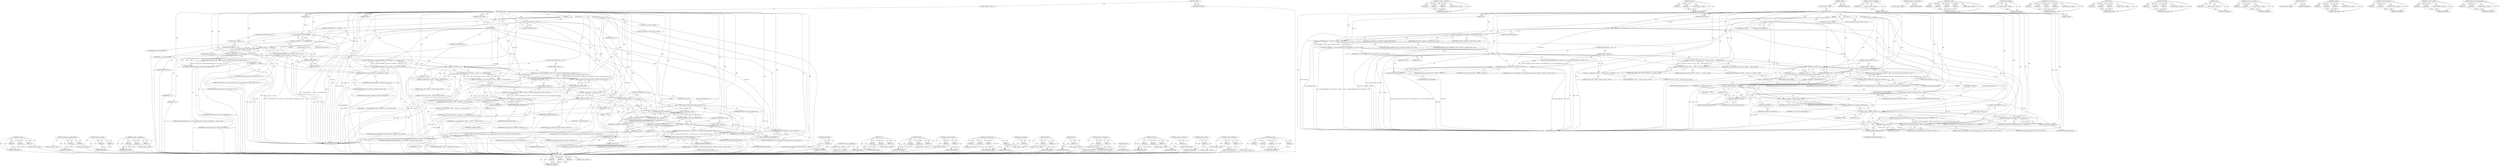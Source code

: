 digraph "loop_write" {
vulnerable_211 [label=<(METHOD,tcsetattr)>];
vulnerable_212 [label=<(PARAM,p1)>];
vulnerable_213 [label=<(PARAM,p2)>];
vulnerable_214 [label=<(PARAM,p3)>];
vulnerable_215 [label=<(BLOCK,&lt;empty&gt;,&lt;empty&gt;)>];
vulnerable_216 [label=<(METHOD_RETURN,ANY)>];
vulnerable_157 [label=<(METHOD,&lt;operator&gt;.conditional)>];
vulnerable_158 [label=<(PARAM,p1)>];
vulnerable_159 [label=<(PARAM,p2)>];
vulnerable_160 [label=<(PARAM,p3)>];
vulnerable_161 [label=<(BLOCK,&lt;empty&gt;,&lt;empty&gt;)>];
vulnerable_162 [label=<(METHOD_RETURN,ANY)>];
vulnerable_186 [label=<(METHOD,tcgetattr)>];
vulnerable_187 [label=<(PARAM,p1)>];
vulnerable_188 [label=<(PARAM,p2)>];
vulnerable_189 [label=<(BLOCK,&lt;empty&gt;,&lt;empty&gt;)>];
vulnerable_190 [label=<(METHOD_RETURN,ANY)>];
vulnerable_6 [label=<(METHOD,&lt;global&gt;)<SUB>1</SUB>>];
vulnerable_7 [label=<(BLOCK,&lt;empty&gt;,&lt;empty&gt;)<SUB>1</SUB>>];
vulnerable_8 [label=<(METHOD,toggle_utf8)<SUB>1</SUB>>];
vulnerable_9 [label=<(PARAM,const char *name)<SUB>1</SUB>>];
vulnerable_10 [label=<(PARAM,int fd)<SUB>1</SUB>>];
vulnerable_11 [label=<(PARAM,bool utf8)<SUB>1</SUB>>];
vulnerable_12 [label=<(BLOCK,{
         int r;
         struct termios tc = ...,{
         int r;
         struct termios tc = ...)<SUB>1</SUB>>];
vulnerable_13 [label="<(LOCAL,int r: int)<SUB>2</SUB>>"];
vulnerable_14 [label="<(LOCAL,struct termios tc: termios)<SUB>3</SUB>>"];
vulnerable_15 [label=<(&lt;operator&gt;.assignment,tc = {})<SUB>3</SUB>>];
vulnerable_16 [label=<(IDENTIFIER,tc,tc = {})<SUB>3</SUB>>];
vulnerable_17 [label=<(&lt;operator&gt;.arrayInitializer,{})<SUB>3</SUB>>];
vulnerable_18 [label=<(assert,assert(name))<SUB>5</SUB>>];
vulnerable_19 [label=<(IDENTIFIER,name,assert(name))<SUB>5</SUB>>];
vulnerable_20 [label="<(&lt;operator&gt;.assignment,r = ioctl(fd, KDSKBMODE, utf8 ? K_UNICODE : K_X...)<SUB>7</SUB>>"];
vulnerable_21 [label="<(IDENTIFIER,r,r = ioctl(fd, KDSKBMODE, utf8 ? K_UNICODE : K_X...)<SUB>7</SUB>>"];
vulnerable_22 [label="<(ioctl,ioctl(fd, KDSKBMODE, utf8 ? K_UNICODE : K_XLATE))<SUB>7</SUB>>"];
vulnerable_23 [label="<(IDENTIFIER,fd,ioctl(fd, KDSKBMODE, utf8 ? K_UNICODE : K_XLATE))<SUB>7</SUB>>"];
vulnerable_24 [label="<(IDENTIFIER,KDSKBMODE,ioctl(fd, KDSKBMODE, utf8 ? K_UNICODE : K_XLATE))<SUB>7</SUB>>"];
vulnerable_25 [label="<(&lt;operator&gt;.conditional,utf8 ? K_UNICODE : K_XLATE)<SUB>7</SUB>>"];
vulnerable_26 [label="<(IDENTIFIER,utf8,utf8 ? K_UNICODE : K_XLATE)<SUB>7</SUB>>"];
vulnerable_27 [label="<(IDENTIFIER,K_UNICODE,utf8 ? K_UNICODE : K_XLATE)<SUB>7</SUB>>"];
vulnerable_28 [label="<(IDENTIFIER,K_XLATE,utf8 ? K_UNICODE : K_XLATE)<SUB>7</SUB>>"];
vulnerable_29 [label=<(CONTROL_STRUCTURE,IF,if (r &lt; 0))<SUB>8</SUB>>];
vulnerable_30 [label=<(&lt;operator&gt;.lessThan,r &lt; 0)<SUB>8</SUB>>];
vulnerable_31 [label=<(IDENTIFIER,r,r &lt; 0)<SUB>8</SUB>>];
vulnerable_32 [label=<(LITERAL,0,r &lt; 0)<SUB>8</SUB>>];
vulnerable_33 [label=<(BLOCK,&lt;empty&gt;,&lt;empty&gt;)<SUB>9</SUB>>];
vulnerable_34 [label=<(RETURN,return log_warning_errno(errno, &quot;Failed to %s U...,return log_warning_errno(errno, &quot;Failed to %s U...)<SUB>9</SUB>>];
vulnerable_35 [label=<(log_warning_errno,log_warning_errno(errno, &quot;Failed to %s UTF-8 kb...)<SUB>9</SUB>>];
vulnerable_36 [label=<(IDENTIFIER,errno,log_warning_errno(errno, &quot;Failed to %s UTF-8 kb...)<SUB>9</SUB>>];
vulnerable_37 [label="<(LITERAL,&quot;Failed to %s UTF-8 kbdmode on %s: %m&quot;,log_warning_errno(errno, &quot;Failed to %s UTF-8 kb...)<SUB>9</SUB>>"];
vulnerable_38 [label=<(enable_disable,enable_disable(utf8))<SUB>9</SUB>>];
vulnerable_39 [label=<(IDENTIFIER,utf8,enable_disable(utf8))<SUB>9</SUB>>];
vulnerable_40 [label=<(IDENTIFIER,name,log_warning_errno(errno, &quot;Failed to %s UTF-8 kb...)<SUB>9</SUB>>];
vulnerable_41 [label="<(&lt;operator&gt;.assignment,r = loop_write(fd, utf8 ? &quot;\033%G&quot; : &quot;\033%@&quot;, ...)<SUB>11</SUB>>"];
vulnerable_42 [label="<(IDENTIFIER,r,r = loop_write(fd, utf8 ? &quot;\033%G&quot; : &quot;\033%@&quot;, ...)<SUB>11</SUB>>"];
vulnerable_43 [label="<(loop_write,loop_write(fd, utf8 ? &quot;\033%G&quot; : &quot;\033%@&quot;, 3, f...)<SUB>11</SUB>>"];
vulnerable_44 [label="<(IDENTIFIER,fd,loop_write(fd, utf8 ? &quot;\033%G&quot; : &quot;\033%@&quot;, 3, f...)<SUB>11</SUB>>"];
vulnerable_45 [label="<(&lt;operator&gt;.conditional,utf8 ? &quot;\033%G&quot; : &quot;\033%@&quot;)<SUB>11</SUB>>"];
vulnerable_46 [label="<(IDENTIFIER,utf8,utf8 ? &quot;\033%G&quot; : &quot;\033%@&quot;)<SUB>11</SUB>>"];
vulnerable_47 [label="<(LITERAL,&quot;\033%G&quot;,utf8 ? &quot;\033%G&quot; : &quot;\033%@&quot;)<SUB>11</SUB>>"];
vulnerable_48 [label="<(LITERAL,&quot;\033%@&quot;,utf8 ? &quot;\033%G&quot; : &quot;\033%@&quot;)<SUB>11</SUB>>"];
vulnerable_49 [label="<(LITERAL,3,loop_write(fd, utf8 ? &quot;\033%G&quot; : &quot;\033%@&quot;, 3, f...)<SUB>11</SUB>>"];
vulnerable_50 [label="<(LITERAL,false,loop_write(fd, utf8 ? &quot;\033%G&quot; : &quot;\033%@&quot;, 3, f...)<SUB>11</SUB>>"];
vulnerable_51 [label=<(CONTROL_STRUCTURE,IF,if (r &lt; 0))<SUB>12</SUB>>];
vulnerable_52 [label=<(&lt;operator&gt;.lessThan,r &lt; 0)<SUB>12</SUB>>];
vulnerable_53 [label=<(IDENTIFIER,r,r &lt; 0)<SUB>12</SUB>>];
vulnerable_54 [label=<(LITERAL,0,r &lt; 0)<SUB>12</SUB>>];
vulnerable_55 [label=<(BLOCK,&lt;empty&gt;,&lt;empty&gt;)<SUB>13</SUB>>];
vulnerable_56 [label=<(RETURN,return log_warning_errno(r, &quot;Failed to %s UTF-8...,return log_warning_errno(r, &quot;Failed to %s UTF-8...)<SUB>13</SUB>>];
vulnerable_57 [label=<(log_warning_errno,log_warning_errno(r, &quot;Failed to %s UTF-8 term p...)<SUB>13</SUB>>];
vulnerable_58 [label=<(IDENTIFIER,r,log_warning_errno(r, &quot;Failed to %s UTF-8 term p...)<SUB>13</SUB>>];
vulnerable_59 [label="<(LITERAL,&quot;Failed to %s UTF-8 term processing on %s: %m&quot;,log_warning_errno(r, &quot;Failed to %s UTF-8 term p...)<SUB>13</SUB>>"];
vulnerable_60 [label=<(enable_disable,enable_disable(utf8))<SUB>13</SUB>>];
vulnerable_61 [label=<(IDENTIFIER,utf8,enable_disable(utf8))<SUB>13</SUB>>];
vulnerable_62 [label=<(IDENTIFIER,name,log_warning_errno(r, &quot;Failed to %s UTF-8 term p...)<SUB>13</SUB>>];
vulnerable_63 [label=<(&lt;operator&gt;.assignment,r = tcgetattr(fd, &amp;tc))<SUB>15</SUB>>];
vulnerable_64 [label=<(IDENTIFIER,r,r = tcgetattr(fd, &amp;tc))<SUB>15</SUB>>];
vulnerable_65 [label=<(tcgetattr,tcgetattr(fd, &amp;tc))<SUB>15</SUB>>];
vulnerable_66 [label=<(IDENTIFIER,fd,tcgetattr(fd, &amp;tc))<SUB>15</SUB>>];
vulnerable_67 [label=<(&lt;operator&gt;.addressOf,&amp;tc)<SUB>15</SUB>>];
vulnerable_68 [label=<(IDENTIFIER,tc,tcgetattr(fd, &amp;tc))<SUB>15</SUB>>];
vulnerable_69 [label=<(CONTROL_STRUCTURE,IF,if (r &gt;= 0))<SUB>16</SUB>>];
vulnerable_70 [label=<(&lt;operator&gt;.greaterEqualsThan,r &gt;= 0)<SUB>16</SUB>>];
vulnerable_71 [label=<(IDENTIFIER,r,r &gt;= 0)<SUB>16</SUB>>];
vulnerable_72 [label=<(LITERAL,0,r &gt;= 0)<SUB>16</SUB>>];
vulnerable_73 [label=<(BLOCK,{
                SET_FLAG(tc.c_iflag, IUTF8, u...,{
                SET_FLAG(tc.c_iflag, IUTF8, u...)<SUB>16</SUB>>];
vulnerable_74 [label=<(SET_FLAG,SET_FLAG(tc.c_iflag, IUTF8, utf8))<SUB>17</SUB>>];
vulnerable_75 [label=<(&lt;operator&gt;.fieldAccess,tc.c_iflag)<SUB>17</SUB>>];
vulnerable_76 [label=<(IDENTIFIER,tc,SET_FLAG(tc.c_iflag, IUTF8, utf8))<SUB>17</SUB>>];
vulnerable_77 [label=<(FIELD_IDENTIFIER,c_iflag,c_iflag)<SUB>17</SUB>>];
vulnerable_78 [label=<(IDENTIFIER,IUTF8,SET_FLAG(tc.c_iflag, IUTF8, utf8))<SUB>17</SUB>>];
vulnerable_79 [label=<(IDENTIFIER,utf8,SET_FLAG(tc.c_iflag, IUTF8, utf8))<SUB>17</SUB>>];
vulnerable_80 [label=<(&lt;operator&gt;.assignment,r = tcsetattr(fd, TCSANOW, &amp;tc))<SUB>18</SUB>>];
vulnerable_81 [label=<(IDENTIFIER,r,r = tcsetattr(fd, TCSANOW, &amp;tc))<SUB>18</SUB>>];
vulnerable_82 [label=<(tcsetattr,tcsetattr(fd, TCSANOW, &amp;tc))<SUB>18</SUB>>];
vulnerable_83 [label=<(IDENTIFIER,fd,tcsetattr(fd, TCSANOW, &amp;tc))<SUB>18</SUB>>];
vulnerable_84 [label=<(IDENTIFIER,TCSANOW,tcsetattr(fd, TCSANOW, &amp;tc))<SUB>18</SUB>>];
vulnerable_85 [label=<(&lt;operator&gt;.addressOf,&amp;tc)<SUB>18</SUB>>];
vulnerable_86 [label=<(IDENTIFIER,tc,tcsetattr(fd, TCSANOW, &amp;tc))<SUB>18</SUB>>];
vulnerable_87 [label=<(CONTROL_STRUCTURE,IF,if (r &lt; 0))<SUB>20</SUB>>];
vulnerable_88 [label=<(&lt;operator&gt;.lessThan,r &lt; 0)<SUB>20</SUB>>];
vulnerable_89 [label=<(IDENTIFIER,r,r &lt; 0)<SUB>20</SUB>>];
vulnerable_90 [label=<(LITERAL,0,r &lt; 0)<SUB>20</SUB>>];
vulnerable_91 [label=<(BLOCK,&lt;empty&gt;,&lt;empty&gt;)<SUB>21</SUB>>];
vulnerable_92 [label=<(RETURN,return log_warning_errno(errno, &quot;Failed to %s i...,return log_warning_errno(errno, &quot;Failed to %s i...)<SUB>21</SUB>>];
vulnerable_93 [label=<(log_warning_errno,log_warning_errno(errno, &quot;Failed to %s iutf8 fl...)<SUB>21</SUB>>];
vulnerable_94 [label=<(IDENTIFIER,errno,log_warning_errno(errno, &quot;Failed to %s iutf8 fl...)<SUB>21</SUB>>];
vulnerable_95 [label="<(LITERAL,&quot;Failed to %s iutf8 flag on %s: %m&quot;,log_warning_errno(errno, &quot;Failed to %s iutf8 fl...)<SUB>21</SUB>>"];
vulnerable_96 [label=<(enable_disable,enable_disable(utf8))<SUB>21</SUB>>];
vulnerable_97 [label=<(IDENTIFIER,utf8,enable_disable(utf8))<SUB>21</SUB>>];
vulnerable_98 [label=<(IDENTIFIER,name,log_warning_errno(errno, &quot;Failed to %s iutf8 fl...)<SUB>21</SUB>>];
vulnerable_99 [label=<(log_debug,log_debug(&quot;UTF-8 kbdmode %sd on %s&quot;, enable_dis...)<SUB>23</SUB>>];
vulnerable_100 [label=<(LITERAL,&quot;UTF-8 kbdmode %sd on %s&quot;,log_debug(&quot;UTF-8 kbdmode %sd on %s&quot;, enable_dis...)<SUB>23</SUB>>];
vulnerable_101 [label=<(enable_disable,enable_disable(utf8))<SUB>23</SUB>>];
vulnerable_102 [label=<(IDENTIFIER,utf8,enable_disable(utf8))<SUB>23</SUB>>];
vulnerable_103 [label=<(IDENTIFIER,name,log_debug(&quot;UTF-8 kbdmode %sd on %s&quot;, enable_dis...)<SUB>23</SUB>>];
vulnerable_104 [label=<(RETURN,return 0;,return 0;)<SUB>24</SUB>>];
vulnerable_105 [label=<(LITERAL,0,return 0;)<SUB>24</SUB>>];
vulnerable_106 [label=<(METHOD_RETURN,int)<SUB>1</SUB>>];
vulnerable_108 [label=<(METHOD_RETURN,ANY)<SUB>1</SUB>>];
vulnerable_191 [label=<(METHOD,&lt;operator&gt;.addressOf)>];
vulnerable_192 [label=<(PARAM,p1)>];
vulnerable_193 [label=<(BLOCK,&lt;empty&gt;,&lt;empty&gt;)>];
vulnerable_194 [label=<(METHOD_RETURN,ANY)>];
vulnerable_144 [label=<(METHOD,&lt;operator&gt;.arrayInitializer)>];
vulnerable_145 [label=<(BLOCK,&lt;empty&gt;,&lt;empty&gt;)>];
vulnerable_146 [label=<(METHOD_RETURN,ANY)>];
vulnerable_179 [label=<(METHOD,loop_write)>];
vulnerable_180 [label=<(PARAM,p1)>];
vulnerable_181 [label=<(PARAM,p2)>];
vulnerable_182 [label=<(PARAM,p3)>];
vulnerable_183 [label=<(PARAM,p4)>];
vulnerable_184 [label=<(BLOCK,&lt;empty&gt;,&lt;empty&gt;)>];
vulnerable_185 [label=<(METHOD_RETURN,ANY)>];
vulnerable_175 [label=<(METHOD,enable_disable)>];
vulnerable_176 [label=<(PARAM,p1)>];
vulnerable_177 [label=<(BLOCK,&lt;empty&gt;,&lt;empty&gt;)>];
vulnerable_178 [label=<(METHOD_RETURN,ANY)>];
vulnerable_168 [label=<(METHOD,log_warning_errno)>];
vulnerable_169 [label=<(PARAM,p1)>];
vulnerable_170 [label=<(PARAM,p2)>];
vulnerable_171 [label=<(PARAM,p3)>];
vulnerable_172 [label=<(PARAM,p4)>];
vulnerable_173 [label=<(BLOCK,&lt;empty&gt;,&lt;empty&gt;)>];
vulnerable_174 [label=<(METHOD_RETURN,ANY)>];
vulnerable_151 [label=<(METHOD,ioctl)>];
vulnerable_152 [label=<(PARAM,p1)>];
vulnerable_153 [label=<(PARAM,p2)>];
vulnerable_154 [label=<(PARAM,p3)>];
vulnerable_155 [label=<(BLOCK,&lt;empty&gt;,&lt;empty&gt;)>];
vulnerable_156 [label=<(METHOD_RETURN,ANY)>];
vulnerable_200 [label=<(METHOD,SET_FLAG)>];
vulnerable_201 [label=<(PARAM,p1)>];
vulnerable_202 [label=<(PARAM,p2)>];
vulnerable_203 [label=<(PARAM,p3)>];
vulnerable_204 [label=<(BLOCK,&lt;empty&gt;,&lt;empty&gt;)>];
vulnerable_205 [label=<(METHOD_RETURN,ANY)>];
vulnerable_147 [label=<(METHOD,assert)>];
vulnerable_148 [label=<(PARAM,p1)>];
vulnerable_149 [label=<(BLOCK,&lt;empty&gt;,&lt;empty&gt;)>];
vulnerable_150 [label=<(METHOD_RETURN,ANY)>];
vulnerable_139 [label=<(METHOD,&lt;operator&gt;.assignment)>];
vulnerable_140 [label=<(PARAM,p1)>];
vulnerable_141 [label=<(PARAM,p2)>];
vulnerable_142 [label=<(BLOCK,&lt;empty&gt;,&lt;empty&gt;)>];
vulnerable_143 [label=<(METHOD_RETURN,ANY)>];
vulnerable_133 [label=<(METHOD,&lt;global&gt;)<SUB>1</SUB>>];
vulnerable_134 [label=<(BLOCK,&lt;empty&gt;,&lt;empty&gt;)>];
vulnerable_135 [label=<(METHOD_RETURN,ANY)>];
vulnerable_217 [label=<(METHOD,log_debug)>];
vulnerable_218 [label=<(PARAM,p1)>];
vulnerable_219 [label=<(PARAM,p2)>];
vulnerable_220 [label=<(PARAM,p3)>];
vulnerable_221 [label=<(BLOCK,&lt;empty&gt;,&lt;empty&gt;)>];
vulnerable_222 [label=<(METHOD_RETURN,ANY)>];
vulnerable_206 [label=<(METHOD,&lt;operator&gt;.fieldAccess)>];
vulnerable_207 [label=<(PARAM,p1)>];
vulnerable_208 [label=<(PARAM,p2)>];
vulnerable_209 [label=<(BLOCK,&lt;empty&gt;,&lt;empty&gt;)>];
vulnerable_210 [label=<(METHOD_RETURN,ANY)>];
vulnerable_163 [label=<(METHOD,&lt;operator&gt;.lessThan)>];
vulnerable_164 [label=<(PARAM,p1)>];
vulnerable_165 [label=<(PARAM,p2)>];
vulnerable_166 [label=<(BLOCK,&lt;empty&gt;,&lt;empty&gt;)>];
vulnerable_167 [label=<(METHOD_RETURN,ANY)>];
vulnerable_195 [label=<(METHOD,&lt;operator&gt;.greaterEqualsThan)>];
vulnerable_196 [label=<(PARAM,p1)>];
vulnerable_197 [label=<(PARAM,p2)>];
vulnerable_198 [label=<(BLOCK,&lt;empty&gt;,&lt;empty&gt;)>];
vulnerable_199 [label=<(METHOD_RETURN,ANY)>];
fixed_262 [label=<(METHOD,log_debug)>];
fixed_263 [label=<(PARAM,p1)>];
fixed_264 [label=<(PARAM,p2)>];
fixed_265 [label=<(PARAM,p3)>];
fixed_266 [label=<(BLOCK,&lt;empty&gt;,&lt;empty&gt;)>];
fixed_267 [label=<(METHOD_RETURN,ANY)>];
fixed_240 [label=<(METHOD,&lt;operator&gt;.greaterEqualsThan)>];
fixed_241 [label=<(PARAM,p1)>];
fixed_242 [label=<(PARAM,p2)>];
fixed_243 [label=<(BLOCK,&lt;empty&gt;,&lt;empty&gt;)>];
fixed_244 [label=<(METHOD_RETURN,ANY)>];
fixed_187 [label=<(METHOD,&lt;operator&gt;.equals)>];
fixed_188 [label=<(PARAM,p1)>];
fixed_189 [label=<(PARAM,p2)>];
fixed_190 [label=<(BLOCK,&lt;empty&gt;,&lt;empty&gt;)>];
fixed_191 [label=<(METHOD_RETURN,ANY)>];
fixed_214 [label=<(METHOD,&lt;operator&gt;.conditional)>];
fixed_215 [label=<(PARAM,p1)>];
fixed_216 [label=<(PARAM,p2)>];
fixed_217 [label=<(PARAM,p3)>];
fixed_218 [label=<(BLOCK,&lt;empty&gt;,&lt;empty&gt;)>];
fixed_219 [label=<(METHOD_RETURN,ANY)>];
fixed_6 [label=<(METHOD,&lt;global&gt;)<SUB>1</SUB>>];
fixed_7 [label=<(BLOCK,&lt;empty&gt;,&lt;empty&gt;)<SUB>1</SUB>>];
fixed_8 [label=<(METHOD,toggle_utf8)<SUB>1</SUB>>];
fixed_9 [label=<(PARAM,const char *name)<SUB>1</SUB>>];
fixed_10 [label=<(PARAM,int fd)<SUB>1</SUB>>];
fixed_11 [label=<(PARAM,bool utf8)<SUB>1</SUB>>];
fixed_12 [label=<(BLOCK,{
         int r;
         struct termios tc = ...,{
         int r;
         struct termios tc = ...)<SUB>1</SUB>>];
fixed_13 [label="<(LOCAL,int r: int)<SUB>2</SUB>>"];
fixed_14 [label="<(LOCAL,struct termios tc: termios)<SUB>3</SUB>>"];
fixed_15 [label=<(&lt;operator&gt;.assignment,tc = {})<SUB>3</SUB>>];
fixed_16 [label=<(IDENTIFIER,tc,tc = {})<SUB>3</SUB>>];
fixed_17 [label=<(&lt;operator&gt;.arrayInitializer,{})<SUB>3</SUB>>];
fixed_18 [label=<(assert,assert(name))<SUB>5</SUB>>];
fixed_19 [label=<(IDENTIFIER,name,assert(name))<SUB>5</SUB>>];
fixed_20 [label=<(&lt;operator&gt;.assignment,r = vt_verify_kbmode(fd))<SUB>7</SUB>>];
fixed_21 [label=<(IDENTIFIER,r,r = vt_verify_kbmode(fd))<SUB>7</SUB>>];
fixed_22 [label=<(vt_verify_kbmode,vt_verify_kbmode(fd))<SUB>7</SUB>>];
fixed_23 [label=<(IDENTIFIER,fd,vt_verify_kbmode(fd))<SUB>7</SUB>>];
fixed_24 [label=<(CONTROL_STRUCTURE,IF,if (r == -EBUSY))<SUB>8</SUB>>];
fixed_25 [label=<(&lt;operator&gt;.equals,r == -EBUSY)<SUB>8</SUB>>];
fixed_26 [label=<(IDENTIFIER,r,r == -EBUSY)<SUB>8</SUB>>];
fixed_27 [label=<(&lt;operator&gt;.minus,-EBUSY)<SUB>8</SUB>>];
fixed_28 [label=<(IDENTIFIER,EBUSY,-EBUSY)<SUB>8</SUB>>];
fixed_29 [label=<(BLOCK,{
                log_warning_errno(r, &quot;Virtual...,{
                log_warning_errno(r, &quot;Virtual...)<SUB>8</SUB>>];
fixed_30 [label=<(log_warning_errno,log_warning_errno(r, &quot;Virtual console %s is not...)<SUB>9</SUB>>];
fixed_31 [label=<(IDENTIFIER,r,log_warning_errno(r, &quot;Virtual console %s is not...)<SUB>9</SUB>>];
fixed_32 [label=<(LITERAL,&quot;Virtual console %s is not in K_XLATE or K_UNIC...,log_warning_errno(r, &quot;Virtual console %s is not...)<SUB>9</SUB>>];
fixed_33 [label=<(IDENTIFIER,name,log_warning_errno(r, &quot;Virtual console %s is not...)<SUB>9</SUB>>];
fixed_34 [label=<(RETURN,return 0;,return 0;)<SUB>10</SUB>>];
fixed_35 [label=<(LITERAL,0,return 0;)<SUB>10</SUB>>];
fixed_36 [label=<(CONTROL_STRUCTURE,ELSE,else)<SUB>11</SUB>>];
fixed_37 [label=<(BLOCK,&lt;empty&gt;,&lt;empty&gt;)<SUB>11</SUB>>];
fixed_38 [label=<(CONTROL_STRUCTURE,IF,if (r &lt; 0))<SUB>11</SUB>>];
fixed_39 [label=<(&lt;operator&gt;.lessThan,r &lt; 0)<SUB>11</SUB>>];
fixed_40 [label=<(IDENTIFIER,r,r &lt; 0)<SUB>11</SUB>>];
fixed_41 [label=<(LITERAL,0,r &lt; 0)<SUB>11</SUB>>];
fixed_42 [label=<(BLOCK,&lt;empty&gt;,&lt;empty&gt;)<SUB>12</SUB>>];
fixed_43 [label=<(RETURN,return log_warning_errno(r, &quot;Failed to verify k...,return log_warning_errno(r, &quot;Failed to verify k...)<SUB>12</SUB>>];
fixed_44 [label=<(log_warning_errno,log_warning_errno(r, &quot;Failed to verify kbdmode ...)<SUB>12</SUB>>];
fixed_45 [label=<(IDENTIFIER,r,log_warning_errno(r, &quot;Failed to verify kbdmode ...)<SUB>12</SUB>>];
fixed_46 [label="<(LITERAL,&quot;Failed to verify kbdmode on %s: %m&quot;,log_warning_errno(r, &quot;Failed to verify kbdmode ...)<SUB>12</SUB>>"];
fixed_47 [label=<(IDENTIFIER,name,log_warning_errno(r, &quot;Failed to verify kbdmode ...)<SUB>12</SUB>>];
fixed_48 [label="<(&lt;operator&gt;.assignment,r = ioctl(fd, KDSKBMODE, utf8 ? K_UNICODE : K_X...)<SUB>14</SUB>>"];
fixed_49 [label="<(IDENTIFIER,r,r = ioctl(fd, KDSKBMODE, utf8 ? K_UNICODE : K_X...)<SUB>14</SUB>>"];
fixed_50 [label="<(ioctl,ioctl(fd, KDSKBMODE, utf8 ? K_UNICODE : K_XLATE))<SUB>14</SUB>>"];
fixed_51 [label="<(IDENTIFIER,fd,ioctl(fd, KDSKBMODE, utf8 ? K_UNICODE : K_XLATE))<SUB>14</SUB>>"];
fixed_52 [label="<(IDENTIFIER,KDSKBMODE,ioctl(fd, KDSKBMODE, utf8 ? K_UNICODE : K_XLATE))<SUB>14</SUB>>"];
fixed_53 [label="<(&lt;operator&gt;.conditional,utf8 ? K_UNICODE : K_XLATE)<SUB>14</SUB>>"];
fixed_54 [label="<(IDENTIFIER,utf8,utf8 ? K_UNICODE : K_XLATE)<SUB>14</SUB>>"];
fixed_55 [label="<(IDENTIFIER,K_UNICODE,utf8 ? K_UNICODE : K_XLATE)<SUB>14</SUB>>"];
fixed_56 [label="<(IDENTIFIER,K_XLATE,utf8 ? K_UNICODE : K_XLATE)<SUB>14</SUB>>"];
fixed_57 [label=<(CONTROL_STRUCTURE,IF,if (r &lt; 0))<SUB>15</SUB>>];
fixed_58 [label=<(&lt;operator&gt;.lessThan,r &lt; 0)<SUB>15</SUB>>];
fixed_59 [label=<(IDENTIFIER,r,r &lt; 0)<SUB>15</SUB>>];
fixed_60 [label=<(LITERAL,0,r &lt; 0)<SUB>15</SUB>>];
fixed_61 [label=<(BLOCK,&lt;empty&gt;,&lt;empty&gt;)<SUB>16</SUB>>];
fixed_62 [label=<(RETURN,return log_warning_errno(errno, &quot;Failed to %s U...,return log_warning_errno(errno, &quot;Failed to %s U...)<SUB>16</SUB>>];
fixed_63 [label=<(log_warning_errno,log_warning_errno(errno, &quot;Failed to %s UTF-8 kb...)<SUB>16</SUB>>];
fixed_64 [label=<(IDENTIFIER,errno,log_warning_errno(errno, &quot;Failed to %s UTF-8 kb...)<SUB>16</SUB>>];
fixed_65 [label="<(LITERAL,&quot;Failed to %s UTF-8 kbdmode on %s: %m&quot;,log_warning_errno(errno, &quot;Failed to %s UTF-8 kb...)<SUB>16</SUB>>"];
fixed_66 [label=<(enable_disable,enable_disable(utf8))<SUB>16</SUB>>];
fixed_67 [label=<(IDENTIFIER,utf8,enable_disable(utf8))<SUB>16</SUB>>];
fixed_68 [label=<(IDENTIFIER,name,log_warning_errno(errno, &quot;Failed to %s UTF-8 kb...)<SUB>16</SUB>>];
fixed_69 [label="<(&lt;operator&gt;.assignment,r = loop_write(fd, utf8 ? &quot;\033%G&quot; : &quot;\033%@&quot;, ...)<SUB>18</SUB>>"];
fixed_70 [label="<(IDENTIFIER,r,r = loop_write(fd, utf8 ? &quot;\033%G&quot; : &quot;\033%@&quot;, ...)<SUB>18</SUB>>"];
fixed_71 [label="<(loop_write,loop_write(fd, utf8 ? &quot;\033%G&quot; : &quot;\033%@&quot;, 3, f...)<SUB>18</SUB>>"];
fixed_72 [label="<(IDENTIFIER,fd,loop_write(fd, utf8 ? &quot;\033%G&quot; : &quot;\033%@&quot;, 3, f...)<SUB>18</SUB>>"];
fixed_73 [label="<(&lt;operator&gt;.conditional,utf8 ? &quot;\033%G&quot; : &quot;\033%@&quot;)<SUB>18</SUB>>"];
fixed_74 [label="<(IDENTIFIER,utf8,utf8 ? &quot;\033%G&quot; : &quot;\033%@&quot;)<SUB>18</SUB>>"];
fixed_75 [label="<(LITERAL,&quot;\033%G&quot;,utf8 ? &quot;\033%G&quot; : &quot;\033%@&quot;)<SUB>18</SUB>>"];
fixed_76 [label="<(LITERAL,&quot;\033%@&quot;,utf8 ? &quot;\033%G&quot; : &quot;\033%@&quot;)<SUB>18</SUB>>"];
fixed_77 [label="<(LITERAL,3,loop_write(fd, utf8 ? &quot;\033%G&quot; : &quot;\033%@&quot;, 3, f...)<SUB>18</SUB>>"];
fixed_78 [label="<(LITERAL,false,loop_write(fd, utf8 ? &quot;\033%G&quot; : &quot;\033%@&quot;, 3, f...)<SUB>18</SUB>>"];
fixed_79 [label=<(CONTROL_STRUCTURE,IF,if (r &lt; 0))<SUB>19</SUB>>];
fixed_80 [label=<(&lt;operator&gt;.lessThan,r &lt; 0)<SUB>19</SUB>>];
fixed_81 [label=<(IDENTIFIER,r,r &lt; 0)<SUB>19</SUB>>];
fixed_82 [label=<(LITERAL,0,r &lt; 0)<SUB>19</SUB>>];
fixed_83 [label=<(BLOCK,&lt;empty&gt;,&lt;empty&gt;)<SUB>20</SUB>>];
fixed_84 [label=<(RETURN,return log_warning_errno(r, &quot;Failed to %s UTF-8...,return log_warning_errno(r, &quot;Failed to %s UTF-8...)<SUB>20</SUB>>];
fixed_85 [label=<(log_warning_errno,log_warning_errno(r, &quot;Failed to %s UTF-8 term p...)<SUB>20</SUB>>];
fixed_86 [label=<(IDENTIFIER,r,log_warning_errno(r, &quot;Failed to %s UTF-8 term p...)<SUB>20</SUB>>];
fixed_87 [label="<(LITERAL,&quot;Failed to %s UTF-8 term processing on %s: %m&quot;,log_warning_errno(r, &quot;Failed to %s UTF-8 term p...)<SUB>20</SUB>>"];
fixed_88 [label=<(enable_disable,enable_disable(utf8))<SUB>20</SUB>>];
fixed_89 [label=<(IDENTIFIER,utf8,enable_disable(utf8))<SUB>20</SUB>>];
fixed_90 [label=<(IDENTIFIER,name,log_warning_errno(r, &quot;Failed to %s UTF-8 term p...)<SUB>20</SUB>>];
fixed_91 [label=<(&lt;operator&gt;.assignment,r = tcgetattr(fd, &amp;tc))<SUB>22</SUB>>];
fixed_92 [label=<(IDENTIFIER,r,r = tcgetattr(fd, &amp;tc))<SUB>22</SUB>>];
fixed_93 [label=<(tcgetattr,tcgetattr(fd, &amp;tc))<SUB>22</SUB>>];
fixed_94 [label=<(IDENTIFIER,fd,tcgetattr(fd, &amp;tc))<SUB>22</SUB>>];
fixed_95 [label=<(&lt;operator&gt;.addressOf,&amp;tc)<SUB>22</SUB>>];
fixed_96 [label=<(IDENTIFIER,tc,tcgetattr(fd, &amp;tc))<SUB>22</SUB>>];
fixed_97 [label=<(CONTROL_STRUCTURE,IF,if (r &gt;= 0))<SUB>23</SUB>>];
fixed_98 [label=<(&lt;operator&gt;.greaterEqualsThan,r &gt;= 0)<SUB>23</SUB>>];
fixed_99 [label=<(IDENTIFIER,r,r &gt;= 0)<SUB>23</SUB>>];
fixed_100 [label=<(LITERAL,0,r &gt;= 0)<SUB>23</SUB>>];
fixed_101 [label=<(BLOCK,{
                SET_FLAG(tc.c_iflag, IUTF8, u...,{
                SET_FLAG(tc.c_iflag, IUTF8, u...)<SUB>23</SUB>>];
fixed_102 [label=<(SET_FLAG,SET_FLAG(tc.c_iflag, IUTF8, utf8))<SUB>24</SUB>>];
fixed_103 [label=<(&lt;operator&gt;.fieldAccess,tc.c_iflag)<SUB>24</SUB>>];
fixed_104 [label=<(IDENTIFIER,tc,SET_FLAG(tc.c_iflag, IUTF8, utf8))<SUB>24</SUB>>];
fixed_105 [label=<(FIELD_IDENTIFIER,c_iflag,c_iflag)<SUB>24</SUB>>];
fixed_106 [label=<(IDENTIFIER,IUTF8,SET_FLAG(tc.c_iflag, IUTF8, utf8))<SUB>24</SUB>>];
fixed_107 [label=<(IDENTIFIER,utf8,SET_FLAG(tc.c_iflag, IUTF8, utf8))<SUB>24</SUB>>];
fixed_108 [label=<(&lt;operator&gt;.assignment,r = tcsetattr(fd, TCSANOW, &amp;tc))<SUB>25</SUB>>];
fixed_109 [label=<(IDENTIFIER,r,r = tcsetattr(fd, TCSANOW, &amp;tc))<SUB>25</SUB>>];
fixed_110 [label=<(tcsetattr,tcsetattr(fd, TCSANOW, &amp;tc))<SUB>25</SUB>>];
fixed_111 [label=<(IDENTIFIER,fd,tcsetattr(fd, TCSANOW, &amp;tc))<SUB>25</SUB>>];
fixed_112 [label=<(IDENTIFIER,TCSANOW,tcsetattr(fd, TCSANOW, &amp;tc))<SUB>25</SUB>>];
fixed_113 [label=<(&lt;operator&gt;.addressOf,&amp;tc)<SUB>25</SUB>>];
fixed_114 [label=<(IDENTIFIER,tc,tcsetattr(fd, TCSANOW, &amp;tc))<SUB>25</SUB>>];
fixed_115 [label=<(CONTROL_STRUCTURE,IF,if (r &lt; 0))<SUB>27</SUB>>];
fixed_116 [label=<(&lt;operator&gt;.lessThan,r &lt; 0)<SUB>27</SUB>>];
fixed_117 [label=<(IDENTIFIER,r,r &lt; 0)<SUB>27</SUB>>];
fixed_118 [label=<(LITERAL,0,r &lt; 0)<SUB>27</SUB>>];
fixed_119 [label=<(BLOCK,&lt;empty&gt;,&lt;empty&gt;)<SUB>28</SUB>>];
fixed_120 [label=<(RETURN,return log_warning_errno(errno, &quot;Failed to %s i...,return log_warning_errno(errno, &quot;Failed to %s i...)<SUB>28</SUB>>];
fixed_121 [label=<(log_warning_errno,log_warning_errno(errno, &quot;Failed to %s iutf8 fl...)<SUB>28</SUB>>];
fixed_122 [label=<(IDENTIFIER,errno,log_warning_errno(errno, &quot;Failed to %s iutf8 fl...)<SUB>28</SUB>>];
fixed_123 [label="<(LITERAL,&quot;Failed to %s iutf8 flag on %s: %m&quot;,log_warning_errno(errno, &quot;Failed to %s iutf8 fl...)<SUB>28</SUB>>"];
fixed_124 [label=<(enable_disable,enable_disable(utf8))<SUB>28</SUB>>];
fixed_125 [label=<(IDENTIFIER,utf8,enable_disable(utf8))<SUB>28</SUB>>];
fixed_126 [label=<(IDENTIFIER,name,log_warning_errno(errno, &quot;Failed to %s iutf8 fl...)<SUB>28</SUB>>];
fixed_127 [label=<(log_debug,log_debug(&quot;UTF-8 kbdmode %sd on %s&quot;, enable_dis...)<SUB>30</SUB>>];
fixed_128 [label=<(LITERAL,&quot;UTF-8 kbdmode %sd on %s&quot;,log_debug(&quot;UTF-8 kbdmode %sd on %s&quot;, enable_dis...)<SUB>30</SUB>>];
fixed_129 [label=<(enable_disable,enable_disable(utf8))<SUB>30</SUB>>];
fixed_130 [label=<(IDENTIFIER,utf8,enable_disable(utf8))<SUB>30</SUB>>];
fixed_131 [label=<(IDENTIFIER,name,log_debug(&quot;UTF-8 kbdmode %sd on %s&quot;, enable_dis...)<SUB>30</SUB>>];
fixed_132 [label=<(RETURN,return 0;,return 0;)<SUB>31</SUB>>];
fixed_133 [label=<(LITERAL,0,return 0;)<SUB>31</SUB>>];
fixed_134 [label=<(METHOD_RETURN,int)<SUB>1</SUB>>];
fixed_136 [label=<(METHOD_RETURN,ANY)<SUB>1</SUB>>];
fixed_220 [label=<(METHOD,enable_disable)>];
fixed_221 [label=<(PARAM,p1)>];
fixed_222 [label=<(BLOCK,&lt;empty&gt;,&lt;empty&gt;)>];
fixed_223 [label=<(METHOD_RETURN,ANY)>];
fixed_176 [label=<(METHOD,&lt;operator&gt;.arrayInitializer)>];
fixed_177 [label=<(BLOCK,&lt;empty&gt;,&lt;empty&gt;)>];
fixed_178 [label=<(METHOD_RETURN,ANY)>];
fixed_208 [label=<(METHOD,ioctl)>];
fixed_209 [label=<(PARAM,p1)>];
fixed_210 [label=<(PARAM,p2)>];
fixed_211 [label=<(PARAM,p3)>];
fixed_212 [label=<(BLOCK,&lt;empty&gt;,&lt;empty&gt;)>];
fixed_213 [label=<(METHOD_RETURN,ANY)>];
fixed_256 [label=<(METHOD,tcsetattr)>];
fixed_257 [label=<(PARAM,p1)>];
fixed_258 [label=<(PARAM,p2)>];
fixed_259 [label=<(PARAM,p3)>];
fixed_260 [label=<(BLOCK,&lt;empty&gt;,&lt;empty&gt;)>];
fixed_261 [label=<(METHOD_RETURN,ANY)>];
fixed_203 [label=<(METHOD,&lt;operator&gt;.lessThan)>];
fixed_204 [label=<(PARAM,p1)>];
fixed_205 [label=<(PARAM,p2)>];
fixed_206 [label=<(BLOCK,&lt;empty&gt;,&lt;empty&gt;)>];
fixed_207 [label=<(METHOD_RETURN,ANY)>];
fixed_196 [label=<(METHOD,log_warning_errno)>];
fixed_197 [label=<(PARAM,p1)>];
fixed_198 [label=<(PARAM,p2)>];
fixed_199 [label=<(PARAM,p3)>];
fixed_200 [label=<(PARAM,p4)>];
fixed_201 [label=<(BLOCK,&lt;empty&gt;,&lt;empty&gt;)>];
fixed_202 [label=<(METHOD_RETURN,ANY)>];
fixed_183 [label=<(METHOD,vt_verify_kbmode)>];
fixed_184 [label=<(PARAM,p1)>];
fixed_185 [label=<(BLOCK,&lt;empty&gt;,&lt;empty&gt;)>];
fixed_186 [label=<(METHOD_RETURN,ANY)>];
fixed_231 [label=<(METHOD,tcgetattr)>];
fixed_232 [label=<(PARAM,p1)>];
fixed_233 [label=<(PARAM,p2)>];
fixed_234 [label=<(BLOCK,&lt;empty&gt;,&lt;empty&gt;)>];
fixed_235 [label=<(METHOD_RETURN,ANY)>];
fixed_179 [label=<(METHOD,assert)>];
fixed_180 [label=<(PARAM,p1)>];
fixed_181 [label=<(BLOCK,&lt;empty&gt;,&lt;empty&gt;)>];
fixed_182 [label=<(METHOD_RETURN,ANY)>];
fixed_171 [label=<(METHOD,&lt;operator&gt;.assignment)>];
fixed_172 [label=<(PARAM,p1)>];
fixed_173 [label=<(PARAM,p2)>];
fixed_174 [label=<(BLOCK,&lt;empty&gt;,&lt;empty&gt;)>];
fixed_175 [label=<(METHOD_RETURN,ANY)>];
fixed_165 [label=<(METHOD,&lt;global&gt;)<SUB>1</SUB>>];
fixed_166 [label=<(BLOCK,&lt;empty&gt;,&lt;empty&gt;)>];
fixed_167 [label=<(METHOD_RETURN,ANY)>];
fixed_245 [label=<(METHOD,SET_FLAG)>];
fixed_246 [label=<(PARAM,p1)>];
fixed_247 [label=<(PARAM,p2)>];
fixed_248 [label=<(PARAM,p3)>];
fixed_249 [label=<(BLOCK,&lt;empty&gt;,&lt;empty&gt;)>];
fixed_250 [label=<(METHOD_RETURN,ANY)>];
fixed_236 [label=<(METHOD,&lt;operator&gt;.addressOf)>];
fixed_237 [label=<(PARAM,p1)>];
fixed_238 [label=<(BLOCK,&lt;empty&gt;,&lt;empty&gt;)>];
fixed_239 [label=<(METHOD_RETURN,ANY)>];
fixed_192 [label=<(METHOD,&lt;operator&gt;.minus)>];
fixed_193 [label=<(PARAM,p1)>];
fixed_194 [label=<(BLOCK,&lt;empty&gt;,&lt;empty&gt;)>];
fixed_195 [label=<(METHOD_RETURN,ANY)>];
fixed_251 [label=<(METHOD,&lt;operator&gt;.fieldAccess)>];
fixed_252 [label=<(PARAM,p1)>];
fixed_253 [label=<(PARAM,p2)>];
fixed_254 [label=<(BLOCK,&lt;empty&gt;,&lt;empty&gt;)>];
fixed_255 [label=<(METHOD_RETURN,ANY)>];
fixed_224 [label=<(METHOD,loop_write)>];
fixed_225 [label=<(PARAM,p1)>];
fixed_226 [label=<(PARAM,p2)>];
fixed_227 [label=<(PARAM,p3)>];
fixed_228 [label=<(PARAM,p4)>];
fixed_229 [label=<(BLOCK,&lt;empty&gt;,&lt;empty&gt;)>];
fixed_230 [label=<(METHOD_RETURN,ANY)>];
vulnerable_211 -> vulnerable_212  [key=0, label="AST: "];
vulnerable_211 -> vulnerable_212  [key=1, label="DDG: "];
vulnerable_211 -> vulnerable_215  [key=0, label="AST: "];
vulnerable_211 -> vulnerable_213  [key=0, label="AST: "];
vulnerable_211 -> vulnerable_213  [key=1, label="DDG: "];
vulnerable_211 -> vulnerable_216  [key=0, label="AST: "];
vulnerable_211 -> vulnerable_216  [key=1, label="CFG: "];
vulnerable_211 -> vulnerable_214  [key=0, label="AST: "];
vulnerable_211 -> vulnerable_214  [key=1, label="DDG: "];
vulnerable_212 -> vulnerable_216  [key=0, label="DDG: p1"];
vulnerable_213 -> vulnerable_216  [key=0, label="DDG: p2"];
vulnerable_214 -> vulnerable_216  [key=0, label="DDG: p3"];
vulnerable_157 -> vulnerable_158  [key=0, label="AST: "];
vulnerable_157 -> vulnerable_158  [key=1, label="DDG: "];
vulnerable_157 -> vulnerable_161  [key=0, label="AST: "];
vulnerable_157 -> vulnerable_159  [key=0, label="AST: "];
vulnerable_157 -> vulnerable_159  [key=1, label="DDG: "];
vulnerable_157 -> vulnerable_162  [key=0, label="AST: "];
vulnerable_157 -> vulnerable_162  [key=1, label="CFG: "];
vulnerable_157 -> vulnerable_160  [key=0, label="AST: "];
vulnerable_157 -> vulnerable_160  [key=1, label="DDG: "];
vulnerable_158 -> vulnerable_162  [key=0, label="DDG: p1"];
vulnerable_159 -> vulnerable_162  [key=0, label="DDG: p2"];
vulnerable_160 -> vulnerable_162  [key=0, label="DDG: p3"];
vulnerable_186 -> vulnerable_187  [key=0, label="AST: "];
vulnerable_186 -> vulnerable_187  [key=1, label="DDG: "];
vulnerable_186 -> vulnerable_189  [key=0, label="AST: "];
vulnerable_186 -> vulnerable_188  [key=0, label="AST: "];
vulnerable_186 -> vulnerable_188  [key=1, label="DDG: "];
vulnerable_186 -> vulnerable_190  [key=0, label="AST: "];
vulnerable_186 -> vulnerable_190  [key=1, label="CFG: "];
vulnerable_187 -> vulnerable_190  [key=0, label="DDG: p1"];
vulnerable_188 -> vulnerable_190  [key=0, label="DDG: p2"];
vulnerable_6 -> vulnerable_7  [key=0, label="AST: "];
vulnerable_6 -> vulnerable_108  [key=0, label="AST: "];
vulnerable_6 -> vulnerable_108  [key=1, label="CFG: "];
vulnerable_7 -> vulnerable_8  [key=0, label="AST: "];
vulnerable_8 -> vulnerable_9  [key=0, label="AST: "];
vulnerable_8 -> vulnerable_9  [key=1, label="DDG: "];
vulnerable_8 -> vulnerable_10  [key=0, label="AST: "];
vulnerable_8 -> vulnerable_10  [key=1, label="DDG: "];
vulnerable_8 -> vulnerable_11  [key=0, label="AST: "];
vulnerable_8 -> vulnerable_11  [key=1, label="DDG: "];
vulnerable_8 -> vulnerable_12  [key=0, label="AST: "];
vulnerable_8 -> vulnerable_106  [key=0, label="AST: "];
vulnerable_8 -> vulnerable_17  [key=0, label="CFG: "];
vulnerable_8 -> vulnerable_15  [key=0, label="DDG: "];
vulnerable_8 -> vulnerable_104  [key=0, label="DDG: "];
vulnerable_8 -> vulnerable_18  [key=0, label="DDG: "];
vulnerable_8 -> vulnerable_99  [key=0, label="DDG: "];
vulnerable_8 -> vulnerable_105  [key=0, label="DDG: "];
vulnerable_8 -> vulnerable_22  [key=0, label="DDG: "];
vulnerable_8 -> vulnerable_30  [key=0, label="DDG: "];
vulnerable_8 -> vulnerable_43  [key=0, label="DDG: "];
vulnerable_8 -> vulnerable_52  [key=0, label="DDG: "];
vulnerable_8 -> vulnerable_65  [key=0, label="DDG: "];
vulnerable_8 -> vulnerable_70  [key=0, label="DDG: "];
vulnerable_8 -> vulnerable_88  [key=0, label="DDG: "];
vulnerable_8 -> vulnerable_101  [key=0, label="DDG: "];
vulnerable_8 -> vulnerable_25  [key=0, label="DDG: "];
vulnerable_8 -> vulnerable_45  [key=0, label="DDG: "];
vulnerable_8 -> vulnerable_74  [key=0, label="DDG: "];
vulnerable_8 -> vulnerable_35  [key=0, label="DDG: "];
vulnerable_8 -> vulnerable_57  [key=0, label="DDG: "];
vulnerable_8 -> vulnerable_82  [key=0, label="DDG: "];
vulnerable_8 -> vulnerable_93  [key=0, label="DDG: "];
vulnerable_8 -> vulnerable_38  [key=0, label="DDG: "];
vulnerable_8 -> vulnerable_60  [key=0, label="DDG: "];
vulnerable_8 -> vulnerable_96  [key=0, label="DDG: "];
vulnerable_9 -> vulnerable_18  [key=0, label="DDG: name"];
vulnerable_10 -> vulnerable_22  [key=0, label="DDG: fd"];
vulnerable_12 -> vulnerable_13  [key=0, label="AST: "];
vulnerable_12 -> vulnerable_14  [key=0, label="AST: "];
vulnerable_12 -> vulnerable_15  [key=0, label="AST: "];
vulnerable_12 -> vulnerable_18  [key=0, label="AST: "];
vulnerable_12 -> vulnerable_20  [key=0, label="AST: "];
vulnerable_12 -> vulnerable_29  [key=0, label="AST: "];
vulnerable_12 -> vulnerable_41  [key=0, label="AST: "];
vulnerable_12 -> vulnerable_51  [key=0, label="AST: "];
vulnerable_12 -> vulnerable_63  [key=0, label="AST: "];
vulnerable_12 -> vulnerable_69  [key=0, label="AST: "];
vulnerable_12 -> vulnerable_87  [key=0, label="AST: "];
vulnerable_12 -> vulnerable_99  [key=0, label="AST: "];
vulnerable_12 -> vulnerable_104  [key=0, label="AST: "];
vulnerable_15 -> vulnerable_16  [key=0, label="AST: "];
vulnerable_15 -> vulnerable_17  [key=0, label="AST: "];
vulnerable_15 -> vulnerable_18  [key=0, label="CFG: "];
vulnerable_15 -> vulnerable_106  [key=0, label="DDG: tc"];
vulnerable_15 -> vulnerable_106  [key=1, label="DDG: {}"];
vulnerable_15 -> vulnerable_106  [key=2, label="DDG: tc = {}"];
vulnerable_15 -> vulnerable_65  [key=0, label="DDG: tc"];
vulnerable_15 -> vulnerable_74  [key=0, label="DDG: tc"];
vulnerable_15 -> vulnerable_82  [key=0, label="DDG: tc"];
vulnerable_17 -> vulnerable_15  [key=0, label="CFG: "];
vulnerable_18 -> vulnerable_19  [key=0, label="AST: "];
vulnerable_18 -> vulnerable_25  [key=0, label="CFG: "];
vulnerable_18 -> vulnerable_106  [key=0, label="DDG: assert(name)"];
vulnerable_18 -> vulnerable_99  [key=0, label="DDG: name"];
vulnerable_18 -> vulnerable_35  [key=0, label="DDG: name"];
vulnerable_18 -> vulnerable_57  [key=0, label="DDG: name"];
vulnerable_18 -> vulnerable_93  [key=0, label="DDG: name"];
vulnerable_20 -> vulnerable_21  [key=0, label="AST: "];
vulnerable_20 -> vulnerable_22  [key=0, label="AST: "];
vulnerable_20 -> vulnerable_30  [key=0, label="CFG: "];
vulnerable_20 -> vulnerable_30  [key=1, label="DDG: r"];
vulnerable_20 -> vulnerable_106  [key=0, label="DDG: ioctl(fd, KDSKBMODE, utf8 ? K_UNICODE : K_XLATE)"];
vulnerable_20 -> vulnerable_106  [key=1, label="DDG: r = ioctl(fd, KDSKBMODE, utf8 ? K_UNICODE : K_XLATE)"];
vulnerable_22 -> vulnerable_23  [key=0, label="AST: "];
vulnerable_22 -> vulnerable_24  [key=0, label="AST: "];
vulnerable_22 -> vulnerable_25  [key=0, label="AST: "];
vulnerable_22 -> vulnerable_20  [key=0, label="CFG: "];
vulnerable_22 -> vulnerable_20  [key=1, label="DDG: fd"];
vulnerable_22 -> vulnerable_20  [key=2, label="DDG: KDSKBMODE"];
vulnerable_22 -> vulnerable_20  [key=3, label="DDG: utf8 ? K_UNICODE : K_XLATE"];
vulnerable_22 -> vulnerable_106  [key=0, label="DDG: fd"];
vulnerable_22 -> vulnerable_106  [key=1, label="DDG: utf8 ? K_UNICODE : K_XLATE"];
vulnerable_22 -> vulnerable_106  [key=2, label="DDG: KDSKBMODE"];
vulnerable_22 -> vulnerable_43  [key=0, label="DDG: fd"];
vulnerable_25 -> vulnerable_26  [key=0, label="AST: "];
vulnerable_25 -> vulnerable_27  [key=0, label="AST: "];
vulnerable_25 -> vulnerable_28  [key=0, label="AST: "];
vulnerable_25 -> vulnerable_22  [key=0, label="CFG: "];
vulnerable_25 -> vulnerable_106  [key=0, label="DDG: K_UNICODE"];
vulnerable_25 -> vulnerable_106  [key=1, label="DDG: K_XLATE"];
vulnerable_29 -> vulnerable_30  [key=0, label="AST: "];
vulnerable_29 -> vulnerable_33  [key=0, label="AST: "];
vulnerable_30 -> vulnerable_31  [key=0, label="AST: "];
vulnerable_30 -> vulnerable_32  [key=0, label="AST: "];
vulnerable_30 -> vulnerable_38  [key=0, label="CFG: "];
vulnerable_30 -> vulnerable_38  [key=1, label="CDG: "];
vulnerable_30 -> vulnerable_45  [key=0, label="CFG: "];
vulnerable_30 -> vulnerable_45  [key=1, label="CDG: "];
vulnerable_30 -> vulnerable_106  [key=0, label="DDG: r"];
vulnerable_30 -> vulnerable_106  [key=1, label="DDG: r &lt; 0"];
vulnerable_30 -> vulnerable_34  [key=0, label="CDG: "];
vulnerable_30 -> vulnerable_52  [key=0, label="CDG: "];
vulnerable_30 -> vulnerable_35  [key=0, label="CDG: "];
vulnerable_30 -> vulnerable_43  [key=0, label="CDG: "];
vulnerable_30 -> vulnerable_41  [key=0, label="CDG: "];
vulnerable_33 -> vulnerable_34  [key=0, label="AST: "];
vulnerable_34 -> vulnerable_35  [key=0, label="AST: "];
vulnerable_34 -> vulnerable_106  [key=0, label="CFG: "];
vulnerable_34 -> vulnerable_106  [key=1, label="DDG: &lt;RET&gt;"];
vulnerable_35 -> vulnerable_36  [key=0, label="AST: "];
vulnerable_35 -> vulnerable_37  [key=0, label="AST: "];
vulnerable_35 -> vulnerable_38  [key=0, label="AST: "];
vulnerable_35 -> vulnerable_40  [key=0, label="AST: "];
vulnerable_35 -> vulnerable_34  [key=0, label="CFG: "];
vulnerable_35 -> vulnerable_34  [key=1, label="DDG: log_warning_errno(errno, &quot;Failed to %s UTF-8 kbdmode on %s: %m&quot;, enable_disable(utf8), name)"];
vulnerable_35 -> vulnerable_106  [key=0, label="DDG: errno"];
vulnerable_35 -> vulnerable_106  [key=1, label="DDG: enable_disable(utf8)"];
vulnerable_35 -> vulnerable_106  [key=2, label="DDG: name"];
vulnerable_35 -> vulnerable_106  [key=3, label="DDG: log_warning_errno(errno, &quot;Failed to %s UTF-8 kbdmode on %s: %m&quot;, enable_disable(utf8), name)"];
vulnerable_38 -> vulnerable_39  [key=0, label="AST: "];
vulnerable_38 -> vulnerable_35  [key=0, label="CFG: "];
vulnerable_38 -> vulnerable_35  [key=1, label="DDG: utf8"];
vulnerable_38 -> vulnerable_106  [key=0, label="DDG: utf8"];
vulnerable_41 -> vulnerable_42  [key=0, label="AST: "];
vulnerable_41 -> vulnerable_43  [key=0, label="AST: "];
vulnerable_41 -> vulnerable_52  [key=0, label="CFG: "];
vulnerable_41 -> vulnerable_52  [key=1, label="DDG: r"];
vulnerable_43 -> vulnerable_44  [key=0, label="AST: "];
vulnerable_43 -> vulnerable_45  [key=0, label="AST: "];
vulnerable_43 -> vulnerable_49  [key=0, label="AST: "];
vulnerable_43 -> vulnerable_50  [key=0, label="AST: "];
vulnerable_43 -> vulnerable_41  [key=0, label="CFG: "];
vulnerable_43 -> vulnerable_41  [key=1, label="DDG: fd"];
vulnerable_43 -> vulnerable_41  [key=2, label="DDG: utf8 ? &quot;\033%G&quot; : &quot;\033%@&quot;"];
vulnerable_43 -> vulnerable_41  [key=3, label="DDG: 3"];
vulnerable_43 -> vulnerable_41  [key=4, label="DDG: false"];
vulnerable_43 -> vulnerable_65  [key=0, label="DDG: fd"];
vulnerable_45 -> vulnerable_46  [key=0, label="AST: "];
vulnerable_45 -> vulnerable_47  [key=0, label="AST: "];
vulnerable_45 -> vulnerable_48  [key=0, label="AST: "];
vulnerable_45 -> vulnerable_43  [key=0, label="CFG: "];
vulnerable_51 -> vulnerable_52  [key=0, label="AST: "];
vulnerable_51 -> vulnerable_55  [key=0, label="AST: "];
vulnerable_52 -> vulnerable_53  [key=0, label="AST: "];
vulnerable_52 -> vulnerable_54  [key=0, label="AST: "];
vulnerable_52 -> vulnerable_60  [key=0, label="CFG: "];
vulnerable_52 -> vulnerable_60  [key=1, label="CDG: "];
vulnerable_52 -> vulnerable_67  [key=0, label="CFG: "];
vulnerable_52 -> vulnerable_67  [key=1, label="CDG: "];
vulnerable_52 -> vulnerable_57  [key=0, label="DDG: r"];
vulnerable_52 -> vulnerable_57  [key=1, label="CDG: "];
vulnerable_52 -> vulnerable_56  [key=0, label="CDG: "];
vulnerable_52 -> vulnerable_65  [key=0, label="CDG: "];
vulnerable_52 -> vulnerable_88  [key=0, label="CDG: "];
vulnerable_52 -> vulnerable_70  [key=0, label="CDG: "];
vulnerable_52 -> vulnerable_63  [key=0, label="CDG: "];
vulnerable_55 -> vulnerable_56  [key=0, label="AST: "];
vulnerable_56 -> vulnerable_57  [key=0, label="AST: "];
vulnerable_56 -> vulnerable_106  [key=0, label="CFG: "];
vulnerable_56 -> vulnerable_106  [key=1, label="DDG: &lt;RET&gt;"];
vulnerable_57 -> vulnerable_58  [key=0, label="AST: "];
vulnerable_57 -> vulnerable_59  [key=0, label="AST: "];
vulnerable_57 -> vulnerable_60  [key=0, label="AST: "];
vulnerable_57 -> vulnerable_62  [key=0, label="AST: "];
vulnerable_57 -> vulnerable_56  [key=0, label="CFG: "];
vulnerable_57 -> vulnerable_56  [key=1, label="DDG: log_warning_errno(r, &quot;Failed to %s UTF-8 term processing on %s: %m&quot;, enable_disable(utf8), name)"];
vulnerable_60 -> vulnerable_61  [key=0, label="AST: "];
vulnerable_60 -> vulnerable_57  [key=0, label="CFG: "];
vulnerable_60 -> vulnerable_57  [key=1, label="DDG: utf8"];
vulnerable_63 -> vulnerable_64  [key=0, label="AST: "];
vulnerable_63 -> vulnerable_65  [key=0, label="AST: "];
vulnerable_63 -> vulnerable_70  [key=0, label="CFG: "];
vulnerable_63 -> vulnerable_70  [key=1, label="DDG: r"];
vulnerable_65 -> vulnerable_66  [key=0, label="AST: "];
vulnerable_65 -> vulnerable_67  [key=0, label="AST: "];
vulnerable_65 -> vulnerable_63  [key=0, label="CFG: "];
vulnerable_65 -> vulnerable_63  [key=1, label="DDG: fd"];
vulnerable_65 -> vulnerable_63  [key=2, label="DDG: &amp;tc"];
vulnerable_65 -> vulnerable_82  [key=0, label="DDG: fd"];
vulnerable_65 -> vulnerable_82  [key=1, label="DDG: &amp;tc"];
vulnerable_67 -> vulnerable_68  [key=0, label="AST: "];
vulnerable_67 -> vulnerable_65  [key=0, label="CFG: "];
vulnerable_69 -> vulnerable_70  [key=0, label="AST: "];
vulnerable_69 -> vulnerable_73  [key=0, label="AST: "];
vulnerable_70 -> vulnerable_71  [key=0, label="AST: "];
vulnerable_70 -> vulnerable_72  [key=0, label="AST: "];
vulnerable_70 -> vulnerable_77  [key=0, label="CFG: "];
vulnerable_70 -> vulnerable_77  [key=1, label="CDG: "];
vulnerable_70 -> vulnerable_88  [key=0, label="CFG: "];
vulnerable_70 -> vulnerable_88  [key=1, label="DDG: r"];
vulnerable_70 -> vulnerable_75  [key=0, label="CDG: "];
vulnerable_70 -> vulnerable_85  [key=0, label="CDG: "];
vulnerable_70 -> vulnerable_74  [key=0, label="CDG: "];
vulnerable_70 -> vulnerable_82  [key=0, label="CDG: "];
vulnerable_70 -> vulnerable_80  [key=0, label="CDG: "];
vulnerable_73 -> vulnerable_74  [key=0, label="AST: "];
vulnerable_73 -> vulnerable_80  [key=0, label="AST: "];
vulnerable_74 -> vulnerable_75  [key=0, label="AST: "];
vulnerable_74 -> vulnerable_78  [key=0, label="AST: "];
vulnerable_74 -> vulnerable_79  [key=0, label="AST: "];
vulnerable_74 -> vulnerable_85  [key=0, label="CFG: "];
vulnerable_74 -> vulnerable_106  [key=0, label="DDG: IUTF8"];
vulnerable_74 -> vulnerable_101  [key=0, label="DDG: utf8"];
vulnerable_74 -> vulnerable_82  [key=0, label="DDG: tc.c_iflag"];
vulnerable_74 -> vulnerable_96  [key=0, label="DDG: utf8"];
vulnerable_75 -> vulnerable_76  [key=0, label="AST: "];
vulnerable_75 -> vulnerable_77  [key=0, label="AST: "];
vulnerable_75 -> vulnerable_74  [key=0, label="CFG: "];
vulnerable_77 -> vulnerable_75  [key=0, label="CFG: "];
vulnerable_80 -> vulnerable_81  [key=0, label="AST: "];
vulnerable_80 -> vulnerable_82  [key=0, label="AST: "];
vulnerable_80 -> vulnerable_88  [key=0, label="CFG: "];
vulnerable_80 -> vulnerable_88  [key=1, label="DDG: r"];
vulnerable_82 -> vulnerable_83  [key=0, label="AST: "];
vulnerable_82 -> vulnerable_84  [key=0, label="AST: "];
vulnerable_82 -> vulnerable_85  [key=0, label="AST: "];
vulnerable_82 -> vulnerable_80  [key=0, label="CFG: "];
vulnerable_82 -> vulnerable_80  [key=1, label="DDG: fd"];
vulnerable_82 -> vulnerable_80  [key=2, label="DDG: TCSANOW"];
vulnerable_82 -> vulnerable_80  [key=3, label="DDG: &amp;tc"];
vulnerable_82 -> vulnerable_106  [key=0, label="DDG: TCSANOW"];
vulnerable_85 -> vulnerable_86  [key=0, label="AST: "];
vulnerable_85 -> vulnerable_82  [key=0, label="CFG: "];
vulnerable_87 -> vulnerable_88  [key=0, label="AST: "];
vulnerable_87 -> vulnerable_91  [key=0, label="AST: "];
vulnerable_88 -> vulnerable_89  [key=0, label="AST: "];
vulnerable_88 -> vulnerable_90  [key=0, label="AST: "];
vulnerable_88 -> vulnerable_96  [key=0, label="CFG: "];
vulnerable_88 -> vulnerable_96  [key=1, label="CDG: "];
vulnerable_88 -> vulnerable_101  [key=0, label="CFG: "];
vulnerable_88 -> vulnerable_101  [key=1, label="CDG: "];
vulnerable_88 -> vulnerable_99  [key=0, label="CDG: "];
vulnerable_88 -> vulnerable_104  [key=0, label="CDG: "];
vulnerable_88 -> vulnerable_92  [key=0, label="CDG: "];
vulnerable_88 -> vulnerable_93  [key=0, label="CDG: "];
vulnerable_91 -> vulnerable_92  [key=0, label="AST: "];
vulnerable_92 -> vulnerable_93  [key=0, label="AST: "];
vulnerable_92 -> vulnerable_106  [key=0, label="CFG: "];
vulnerable_92 -> vulnerable_106  [key=1, label="DDG: &lt;RET&gt;"];
vulnerable_93 -> vulnerable_94  [key=0, label="AST: "];
vulnerable_93 -> vulnerable_95  [key=0, label="AST: "];
vulnerable_93 -> vulnerable_96  [key=0, label="AST: "];
vulnerable_93 -> vulnerable_98  [key=0, label="AST: "];
vulnerable_93 -> vulnerable_92  [key=0, label="CFG: "];
vulnerable_93 -> vulnerable_92  [key=1, label="DDG: log_warning_errno(errno, &quot;Failed to %s iutf8 flag on %s: %m&quot;, enable_disable(utf8), name)"];
vulnerable_96 -> vulnerable_97  [key=0, label="AST: "];
vulnerable_96 -> vulnerable_93  [key=0, label="CFG: "];
vulnerable_96 -> vulnerable_93  [key=1, label="DDG: utf8"];
vulnerable_99 -> vulnerable_100  [key=0, label="AST: "];
vulnerable_99 -> vulnerable_101  [key=0, label="AST: "];
vulnerable_99 -> vulnerable_103  [key=0, label="AST: "];
vulnerable_99 -> vulnerable_104  [key=0, label="CFG: "];
vulnerable_101 -> vulnerable_102  [key=0, label="AST: "];
vulnerable_101 -> vulnerable_99  [key=0, label="CFG: "];
vulnerable_101 -> vulnerable_99  [key=1, label="DDG: utf8"];
vulnerable_104 -> vulnerable_105  [key=0, label="AST: "];
vulnerable_104 -> vulnerable_106  [key=0, label="CFG: "];
vulnerable_104 -> vulnerable_106  [key=1, label="DDG: &lt;RET&gt;"];
vulnerable_105 -> vulnerable_104  [key=0, label="DDG: 0"];
vulnerable_191 -> vulnerable_192  [key=0, label="AST: "];
vulnerable_191 -> vulnerable_192  [key=1, label="DDG: "];
vulnerable_191 -> vulnerable_193  [key=0, label="AST: "];
vulnerable_191 -> vulnerable_194  [key=0, label="AST: "];
vulnerable_191 -> vulnerable_194  [key=1, label="CFG: "];
vulnerable_192 -> vulnerable_194  [key=0, label="DDG: p1"];
vulnerable_144 -> vulnerable_145  [key=0, label="AST: "];
vulnerable_144 -> vulnerable_146  [key=0, label="AST: "];
vulnerable_144 -> vulnerable_146  [key=1, label="CFG: "];
vulnerable_179 -> vulnerable_180  [key=0, label="AST: "];
vulnerable_179 -> vulnerable_180  [key=1, label="DDG: "];
vulnerable_179 -> vulnerable_184  [key=0, label="AST: "];
vulnerable_179 -> vulnerable_181  [key=0, label="AST: "];
vulnerable_179 -> vulnerable_181  [key=1, label="DDG: "];
vulnerable_179 -> vulnerable_185  [key=0, label="AST: "];
vulnerable_179 -> vulnerable_185  [key=1, label="CFG: "];
vulnerable_179 -> vulnerable_182  [key=0, label="AST: "];
vulnerable_179 -> vulnerable_182  [key=1, label="DDG: "];
vulnerable_179 -> vulnerable_183  [key=0, label="AST: "];
vulnerable_179 -> vulnerable_183  [key=1, label="DDG: "];
vulnerable_180 -> vulnerable_185  [key=0, label="DDG: p1"];
vulnerable_181 -> vulnerable_185  [key=0, label="DDG: p2"];
vulnerable_182 -> vulnerable_185  [key=0, label="DDG: p3"];
vulnerable_183 -> vulnerable_185  [key=0, label="DDG: p4"];
vulnerable_175 -> vulnerable_176  [key=0, label="AST: "];
vulnerable_175 -> vulnerable_176  [key=1, label="DDG: "];
vulnerable_175 -> vulnerable_177  [key=0, label="AST: "];
vulnerable_175 -> vulnerable_178  [key=0, label="AST: "];
vulnerable_175 -> vulnerable_178  [key=1, label="CFG: "];
vulnerable_176 -> vulnerable_178  [key=0, label="DDG: p1"];
vulnerable_168 -> vulnerable_169  [key=0, label="AST: "];
vulnerable_168 -> vulnerable_169  [key=1, label="DDG: "];
vulnerable_168 -> vulnerable_173  [key=0, label="AST: "];
vulnerable_168 -> vulnerable_170  [key=0, label="AST: "];
vulnerable_168 -> vulnerable_170  [key=1, label="DDG: "];
vulnerable_168 -> vulnerable_174  [key=0, label="AST: "];
vulnerable_168 -> vulnerable_174  [key=1, label="CFG: "];
vulnerable_168 -> vulnerable_171  [key=0, label="AST: "];
vulnerable_168 -> vulnerable_171  [key=1, label="DDG: "];
vulnerable_168 -> vulnerable_172  [key=0, label="AST: "];
vulnerable_168 -> vulnerable_172  [key=1, label="DDG: "];
vulnerable_169 -> vulnerable_174  [key=0, label="DDG: p1"];
vulnerable_170 -> vulnerable_174  [key=0, label="DDG: p2"];
vulnerable_171 -> vulnerable_174  [key=0, label="DDG: p3"];
vulnerable_172 -> vulnerable_174  [key=0, label="DDG: p4"];
vulnerable_151 -> vulnerable_152  [key=0, label="AST: "];
vulnerable_151 -> vulnerable_152  [key=1, label="DDG: "];
vulnerable_151 -> vulnerable_155  [key=0, label="AST: "];
vulnerable_151 -> vulnerable_153  [key=0, label="AST: "];
vulnerable_151 -> vulnerable_153  [key=1, label="DDG: "];
vulnerable_151 -> vulnerable_156  [key=0, label="AST: "];
vulnerable_151 -> vulnerable_156  [key=1, label="CFG: "];
vulnerable_151 -> vulnerable_154  [key=0, label="AST: "];
vulnerable_151 -> vulnerable_154  [key=1, label="DDG: "];
vulnerable_152 -> vulnerable_156  [key=0, label="DDG: p1"];
vulnerable_153 -> vulnerable_156  [key=0, label="DDG: p2"];
vulnerable_154 -> vulnerable_156  [key=0, label="DDG: p3"];
vulnerable_200 -> vulnerable_201  [key=0, label="AST: "];
vulnerable_200 -> vulnerable_201  [key=1, label="DDG: "];
vulnerable_200 -> vulnerable_204  [key=0, label="AST: "];
vulnerable_200 -> vulnerable_202  [key=0, label="AST: "];
vulnerable_200 -> vulnerable_202  [key=1, label="DDG: "];
vulnerable_200 -> vulnerable_205  [key=0, label="AST: "];
vulnerable_200 -> vulnerable_205  [key=1, label="CFG: "];
vulnerable_200 -> vulnerable_203  [key=0, label="AST: "];
vulnerable_200 -> vulnerable_203  [key=1, label="DDG: "];
vulnerable_201 -> vulnerable_205  [key=0, label="DDG: p1"];
vulnerable_202 -> vulnerable_205  [key=0, label="DDG: p2"];
vulnerable_203 -> vulnerable_205  [key=0, label="DDG: p3"];
vulnerable_147 -> vulnerable_148  [key=0, label="AST: "];
vulnerable_147 -> vulnerable_148  [key=1, label="DDG: "];
vulnerable_147 -> vulnerable_149  [key=0, label="AST: "];
vulnerable_147 -> vulnerable_150  [key=0, label="AST: "];
vulnerable_147 -> vulnerable_150  [key=1, label="CFG: "];
vulnerable_148 -> vulnerable_150  [key=0, label="DDG: p1"];
vulnerable_139 -> vulnerable_140  [key=0, label="AST: "];
vulnerable_139 -> vulnerable_140  [key=1, label="DDG: "];
vulnerable_139 -> vulnerable_142  [key=0, label="AST: "];
vulnerable_139 -> vulnerable_141  [key=0, label="AST: "];
vulnerable_139 -> vulnerable_141  [key=1, label="DDG: "];
vulnerable_139 -> vulnerable_143  [key=0, label="AST: "];
vulnerable_139 -> vulnerable_143  [key=1, label="CFG: "];
vulnerable_140 -> vulnerable_143  [key=0, label="DDG: p1"];
vulnerable_141 -> vulnerable_143  [key=0, label="DDG: p2"];
vulnerable_133 -> vulnerable_134  [key=0, label="AST: "];
vulnerable_133 -> vulnerable_135  [key=0, label="AST: "];
vulnerable_133 -> vulnerable_135  [key=1, label="CFG: "];
vulnerable_217 -> vulnerable_218  [key=0, label="AST: "];
vulnerable_217 -> vulnerable_218  [key=1, label="DDG: "];
vulnerable_217 -> vulnerable_221  [key=0, label="AST: "];
vulnerable_217 -> vulnerable_219  [key=0, label="AST: "];
vulnerable_217 -> vulnerable_219  [key=1, label="DDG: "];
vulnerable_217 -> vulnerable_222  [key=0, label="AST: "];
vulnerable_217 -> vulnerable_222  [key=1, label="CFG: "];
vulnerable_217 -> vulnerable_220  [key=0, label="AST: "];
vulnerable_217 -> vulnerable_220  [key=1, label="DDG: "];
vulnerable_218 -> vulnerable_222  [key=0, label="DDG: p1"];
vulnerable_219 -> vulnerable_222  [key=0, label="DDG: p2"];
vulnerable_220 -> vulnerable_222  [key=0, label="DDG: p3"];
vulnerable_206 -> vulnerable_207  [key=0, label="AST: "];
vulnerable_206 -> vulnerable_207  [key=1, label="DDG: "];
vulnerable_206 -> vulnerable_209  [key=0, label="AST: "];
vulnerable_206 -> vulnerable_208  [key=0, label="AST: "];
vulnerable_206 -> vulnerable_208  [key=1, label="DDG: "];
vulnerable_206 -> vulnerable_210  [key=0, label="AST: "];
vulnerable_206 -> vulnerable_210  [key=1, label="CFG: "];
vulnerable_207 -> vulnerable_210  [key=0, label="DDG: p1"];
vulnerable_208 -> vulnerable_210  [key=0, label="DDG: p2"];
vulnerable_163 -> vulnerable_164  [key=0, label="AST: "];
vulnerable_163 -> vulnerable_164  [key=1, label="DDG: "];
vulnerable_163 -> vulnerable_166  [key=0, label="AST: "];
vulnerable_163 -> vulnerable_165  [key=0, label="AST: "];
vulnerable_163 -> vulnerable_165  [key=1, label="DDG: "];
vulnerable_163 -> vulnerable_167  [key=0, label="AST: "];
vulnerable_163 -> vulnerable_167  [key=1, label="CFG: "];
vulnerable_164 -> vulnerable_167  [key=0, label="DDG: p1"];
vulnerable_165 -> vulnerable_167  [key=0, label="DDG: p2"];
vulnerable_195 -> vulnerable_196  [key=0, label="AST: "];
vulnerable_195 -> vulnerable_196  [key=1, label="DDG: "];
vulnerable_195 -> vulnerable_198  [key=0, label="AST: "];
vulnerable_195 -> vulnerable_197  [key=0, label="AST: "];
vulnerable_195 -> vulnerable_197  [key=1, label="DDG: "];
vulnerable_195 -> vulnerable_199  [key=0, label="AST: "];
vulnerable_195 -> vulnerable_199  [key=1, label="CFG: "];
vulnerable_196 -> vulnerable_199  [key=0, label="DDG: p1"];
vulnerable_197 -> vulnerable_199  [key=0, label="DDG: p2"];
fixed_262 -> fixed_263  [key=0, label="AST: "];
fixed_262 -> fixed_263  [key=1, label="DDG: "];
fixed_262 -> fixed_266  [key=0, label="AST: "];
fixed_262 -> fixed_264  [key=0, label="AST: "];
fixed_262 -> fixed_264  [key=1, label="DDG: "];
fixed_262 -> fixed_267  [key=0, label="AST: "];
fixed_262 -> fixed_267  [key=1, label="CFG: "];
fixed_262 -> fixed_265  [key=0, label="AST: "];
fixed_262 -> fixed_265  [key=1, label="DDG: "];
fixed_263 -> fixed_267  [key=0, label="DDG: p1"];
fixed_264 -> fixed_267  [key=0, label="DDG: p2"];
fixed_265 -> fixed_267  [key=0, label="DDG: p3"];
fixed_266 -> vulnerable_211  [key=0];
fixed_267 -> vulnerable_211  [key=0];
fixed_240 -> fixed_241  [key=0, label="AST: "];
fixed_240 -> fixed_241  [key=1, label="DDG: "];
fixed_240 -> fixed_243  [key=0, label="AST: "];
fixed_240 -> fixed_242  [key=0, label="AST: "];
fixed_240 -> fixed_242  [key=1, label="DDG: "];
fixed_240 -> fixed_244  [key=0, label="AST: "];
fixed_240 -> fixed_244  [key=1, label="CFG: "];
fixed_241 -> fixed_244  [key=0, label="DDG: p1"];
fixed_242 -> fixed_244  [key=0, label="DDG: p2"];
fixed_243 -> vulnerable_211  [key=0];
fixed_244 -> vulnerable_211  [key=0];
fixed_187 -> fixed_188  [key=0, label="AST: "];
fixed_187 -> fixed_188  [key=1, label="DDG: "];
fixed_187 -> fixed_190  [key=0, label="AST: "];
fixed_187 -> fixed_189  [key=0, label="AST: "];
fixed_187 -> fixed_189  [key=1, label="DDG: "];
fixed_187 -> fixed_191  [key=0, label="AST: "];
fixed_187 -> fixed_191  [key=1, label="CFG: "];
fixed_188 -> fixed_191  [key=0, label="DDG: p1"];
fixed_189 -> fixed_191  [key=0, label="DDG: p2"];
fixed_190 -> vulnerable_211  [key=0];
fixed_191 -> vulnerable_211  [key=0];
fixed_214 -> fixed_215  [key=0, label="AST: "];
fixed_214 -> fixed_215  [key=1, label="DDG: "];
fixed_214 -> fixed_218  [key=0, label="AST: "];
fixed_214 -> fixed_216  [key=0, label="AST: "];
fixed_214 -> fixed_216  [key=1, label="DDG: "];
fixed_214 -> fixed_219  [key=0, label="AST: "];
fixed_214 -> fixed_219  [key=1, label="CFG: "];
fixed_214 -> fixed_217  [key=0, label="AST: "];
fixed_214 -> fixed_217  [key=1, label="DDG: "];
fixed_215 -> fixed_219  [key=0, label="DDG: p1"];
fixed_216 -> fixed_219  [key=0, label="DDG: p2"];
fixed_217 -> fixed_219  [key=0, label="DDG: p3"];
fixed_218 -> vulnerable_211  [key=0];
fixed_219 -> vulnerable_211  [key=0];
fixed_6 -> fixed_7  [key=0, label="AST: "];
fixed_6 -> fixed_136  [key=0, label="AST: "];
fixed_6 -> fixed_136  [key=1, label="CFG: "];
fixed_7 -> fixed_8  [key=0, label="AST: "];
fixed_8 -> fixed_9  [key=0, label="AST: "];
fixed_8 -> fixed_9  [key=1, label="DDG: "];
fixed_8 -> fixed_10  [key=0, label="AST: "];
fixed_8 -> fixed_10  [key=1, label="DDG: "];
fixed_8 -> fixed_11  [key=0, label="AST: "];
fixed_8 -> fixed_11  [key=1, label="DDG: "];
fixed_8 -> fixed_12  [key=0, label="AST: "];
fixed_8 -> fixed_134  [key=0, label="AST: "];
fixed_8 -> fixed_17  [key=0, label="CFG: "];
fixed_8 -> fixed_15  [key=0, label="DDG: "];
fixed_8 -> fixed_132  [key=0, label="DDG: "];
fixed_8 -> fixed_18  [key=0, label="DDG: "];
fixed_8 -> fixed_127  [key=0, label="DDG: "];
fixed_8 -> fixed_133  [key=0, label="DDG: "];
fixed_8 -> fixed_22  [key=0, label="DDG: "];
fixed_8 -> fixed_25  [key=0, label="DDG: "];
fixed_8 -> fixed_34  [key=0, label="DDG: "];
fixed_8 -> fixed_50  [key=0, label="DDG: "];
fixed_8 -> fixed_58  [key=0, label="DDG: "];
fixed_8 -> fixed_71  [key=0, label="DDG: "];
fixed_8 -> fixed_80  [key=0, label="DDG: "];
fixed_8 -> fixed_93  [key=0, label="DDG: "];
fixed_8 -> fixed_98  [key=0, label="DDG: "];
fixed_8 -> fixed_116  [key=0, label="DDG: "];
fixed_8 -> fixed_129  [key=0, label="DDG: "];
fixed_8 -> fixed_27  [key=0, label="DDG: "];
fixed_8 -> fixed_30  [key=0, label="DDG: "];
fixed_8 -> fixed_35  [key=0, label="DDG: "];
fixed_8 -> fixed_53  [key=0, label="DDG: "];
fixed_8 -> fixed_73  [key=0, label="DDG: "];
fixed_8 -> fixed_102  [key=0, label="DDG: "];
fixed_8 -> fixed_63  [key=0, label="DDG: "];
fixed_8 -> fixed_85  [key=0, label="DDG: "];
fixed_8 -> fixed_110  [key=0, label="DDG: "];
fixed_8 -> fixed_121  [key=0, label="DDG: "];
fixed_8 -> fixed_39  [key=0, label="DDG: "];
fixed_8 -> fixed_66  [key=0, label="DDG: "];
fixed_8 -> fixed_88  [key=0, label="DDG: "];
fixed_8 -> fixed_124  [key=0, label="DDG: "];
fixed_8 -> fixed_44  [key=0, label="DDG: "];
fixed_9 -> fixed_18  [key=0, label="DDG: name"];
fixed_10 -> fixed_22  [key=0, label="DDG: fd"];
fixed_11 -> fixed_134  [key=0, label="DDG: utf8"];
fixed_12 -> fixed_13  [key=0, label="AST: "];
fixed_12 -> fixed_14  [key=0, label="AST: "];
fixed_12 -> fixed_15  [key=0, label="AST: "];
fixed_12 -> fixed_18  [key=0, label="AST: "];
fixed_12 -> fixed_20  [key=0, label="AST: "];
fixed_12 -> fixed_24  [key=0, label="AST: "];
fixed_12 -> fixed_48  [key=0, label="AST: "];
fixed_12 -> fixed_57  [key=0, label="AST: "];
fixed_12 -> fixed_69  [key=0, label="AST: "];
fixed_12 -> fixed_79  [key=0, label="AST: "];
fixed_12 -> fixed_91  [key=0, label="AST: "];
fixed_12 -> fixed_97  [key=0, label="AST: "];
fixed_12 -> fixed_115  [key=0, label="AST: "];
fixed_12 -> fixed_127  [key=0, label="AST: "];
fixed_12 -> fixed_132  [key=0, label="AST: "];
fixed_13 -> vulnerable_211  [key=0];
fixed_14 -> vulnerable_211  [key=0];
fixed_15 -> fixed_16  [key=0, label="AST: "];
fixed_15 -> fixed_17  [key=0, label="AST: "];
fixed_15 -> fixed_18  [key=0, label="CFG: "];
fixed_15 -> fixed_134  [key=0, label="DDG: tc"];
fixed_15 -> fixed_134  [key=1, label="DDG: {}"];
fixed_15 -> fixed_134  [key=2, label="DDG: tc = {}"];
fixed_15 -> fixed_93  [key=0, label="DDG: tc"];
fixed_15 -> fixed_102  [key=0, label="DDG: tc"];
fixed_15 -> fixed_110  [key=0, label="DDG: tc"];
fixed_16 -> vulnerable_211  [key=0];
fixed_17 -> fixed_15  [key=0, label="CFG: "];
fixed_18 -> fixed_19  [key=0, label="AST: "];
fixed_18 -> fixed_22  [key=0, label="CFG: "];
fixed_18 -> fixed_134  [key=0, label="DDG: assert(name)"];
fixed_18 -> fixed_127  [key=0, label="DDG: name"];
fixed_18 -> fixed_30  [key=0, label="DDG: name"];
fixed_18 -> fixed_63  [key=0, label="DDG: name"];
fixed_18 -> fixed_85  [key=0, label="DDG: name"];
fixed_18 -> fixed_121  [key=0, label="DDG: name"];
fixed_18 -> fixed_44  [key=0, label="DDG: name"];
fixed_19 -> vulnerable_211  [key=0];
fixed_20 -> fixed_21  [key=0, label="AST: "];
fixed_20 -> fixed_22  [key=0, label="AST: "];
fixed_20 -> fixed_27  [key=0, label="CFG: "];
fixed_20 -> fixed_134  [key=0, label="DDG: vt_verify_kbmode(fd)"];
fixed_20 -> fixed_134  [key=1, label="DDG: r = vt_verify_kbmode(fd)"];
fixed_20 -> fixed_25  [key=0, label="DDG: r"];
fixed_21 -> vulnerable_211  [key=0];
fixed_22 -> fixed_23  [key=0, label="AST: "];
fixed_22 -> fixed_20  [key=0, label="CFG: "];
fixed_22 -> fixed_20  [key=1, label="DDG: fd"];
fixed_22 -> fixed_134  [key=0, label="DDG: fd"];
fixed_22 -> fixed_50  [key=0, label="DDG: fd"];
fixed_23 -> vulnerable_211  [key=0];
fixed_24 -> fixed_25  [key=0, label="AST: "];
fixed_24 -> fixed_29  [key=0, label="AST: "];
fixed_24 -> fixed_36  [key=0, label="AST: "];
fixed_25 -> fixed_26  [key=0, label="AST: "];
fixed_25 -> fixed_27  [key=0, label="AST: "];
fixed_25 -> fixed_30  [key=0, label="CFG: "];
fixed_25 -> fixed_30  [key=1, label="DDG: r"];
fixed_25 -> fixed_30  [key=2, label="CDG: "];
fixed_25 -> fixed_39  [key=0, label="CFG: "];
fixed_25 -> fixed_39  [key=1, label="DDG: r"];
fixed_25 -> fixed_39  [key=2, label="CDG: "];
fixed_25 -> fixed_134  [key=0, label="DDG: -EBUSY"];
fixed_25 -> fixed_134  [key=1, label="DDG: r == -EBUSY"];
fixed_25 -> fixed_34  [key=0, label="CDG: "];
fixed_26 -> vulnerable_211  [key=0];
fixed_27 -> fixed_28  [key=0, label="AST: "];
fixed_27 -> fixed_25  [key=0, label="CFG: "];
fixed_27 -> fixed_25  [key=1, label="DDG: EBUSY"];
fixed_27 -> fixed_134  [key=0, label="DDG: EBUSY"];
fixed_28 -> vulnerable_211  [key=0];
fixed_29 -> fixed_30  [key=0, label="AST: "];
fixed_29 -> fixed_34  [key=0, label="AST: "];
fixed_30 -> fixed_31  [key=0, label="AST: "];
fixed_30 -> fixed_32  [key=0, label="AST: "];
fixed_30 -> fixed_33  [key=0, label="AST: "];
fixed_30 -> fixed_34  [key=0, label="CFG: "];
fixed_30 -> fixed_134  [key=0, label="DDG: r"];
fixed_30 -> fixed_134  [key=1, label="DDG: name"];
fixed_30 -> fixed_134  [key=2, label="DDG: log_warning_errno(r, &quot;Virtual console %s is not in K_XLATE or K_UNICODE: %m&quot;, name)"];
fixed_31 -> vulnerable_211  [key=0];
fixed_32 -> vulnerable_211  [key=0];
fixed_33 -> vulnerable_211  [key=0];
fixed_34 -> fixed_35  [key=0, label="AST: "];
fixed_34 -> fixed_134  [key=0, label="CFG: "];
fixed_34 -> fixed_134  [key=1, label="DDG: &lt;RET&gt;"];
fixed_35 -> fixed_34  [key=0, label="DDG: 0"];
fixed_36 -> fixed_37  [key=0, label="AST: "];
fixed_37 -> fixed_38  [key=0, label="AST: "];
fixed_38 -> fixed_39  [key=0, label="AST: "];
fixed_38 -> fixed_42  [key=0, label="AST: "];
fixed_39 -> fixed_40  [key=0, label="AST: "];
fixed_39 -> fixed_41  [key=0, label="AST: "];
fixed_39 -> fixed_44  [key=0, label="CFG: "];
fixed_39 -> fixed_44  [key=1, label="DDG: r"];
fixed_39 -> fixed_44  [key=2, label="CDG: "];
fixed_39 -> fixed_53  [key=0, label="CFG: "];
fixed_39 -> fixed_53  [key=1, label="CDG: "];
fixed_39 -> fixed_48  [key=0, label="CDG: "];
fixed_39 -> fixed_50  [key=0, label="CDG: "];
fixed_39 -> fixed_43  [key=0, label="CDG: "];
fixed_39 -> fixed_58  [key=0, label="CDG: "];
fixed_40 -> vulnerable_211  [key=0];
fixed_41 -> vulnerable_211  [key=0];
fixed_42 -> fixed_43  [key=0, label="AST: "];
fixed_43 -> fixed_44  [key=0, label="AST: "];
fixed_43 -> fixed_134  [key=0, label="CFG: "];
fixed_43 -> fixed_134  [key=1, label="DDG: &lt;RET&gt;"];
fixed_44 -> fixed_45  [key=0, label="AST: "];
fixed_44 -> fixed_46  [key=0, label="AST: "];
fixed_44 -> fixed_47  [key=0, label="AST: "];
fixed_44 -> fixed_43  [key=0, label="CFG: "];
fixed_44 -> fixed_43  [key=1, label="DDG: log_warning_errno(r, &quot;Failed to verify kbdmode on %s: %m&quot;, name)"];
fixed_45 -> vulnerable_211  [key=0];
fixed_46 -> vulnerable_211  [key=0];
fixed_47 -> vulnerable_211  [key=0];
fixed_48 -> fixed_49  [key=0, label="AST: "];
fixed_48 -> fixed_50  [key=0, label="AST: "];
fixed_48 -> fixed_58  [key=0, label="CFG: "];
fixed_48 -> fixed_58  [key=1, label="DDG: r"];
fixed_49 -> vulnerable_211  [key=0];
fixed_50 -> fixed_51  [key=0, label="AST: "];
fixed_50 -> fixed_52  [key=0, label="AST: "];
fixed_50 -> fixed_53  [key=0, label="AST: "];
fixed_50 -> fixed_48  [key=0, label="CFG: "];
fixed_50 -> fixed_48  [key=1, label="DDG: fd"];
fixed_50 -> fixed_48  [key=2, label="DDG: KDSKBMODE"];
fixed_50 -> fixed_48  [key=3, label="DDG: utf8 ? K_UNICODE : K_XLATE"];
fixed_50 -> fixed_134  [key=0, label="DDG: KDSKBMODE"];
fixed_50 -> fixed_71  [key=0, label="DDG: fd"];
fixed_51 -> vulnerable_211  [key=0];
fixed_52 -> vulnerable_211  [key=0];
fixed_53 -> fixed_54  [key=0, label="AST: "];
fixed_53 -> fixed_55  [key=0, label="AST: "];
fixed_53 -> fixed_56  [key=0, label="AST: "];
fixed_53 -> fixed_50  [key=0, label="CFG: "];
fixed_53 -> fixed_134  [key=0, label="DDG: K_XLATE"];
fixed_54 -> vulnerable_211  [key=0];
fixed_55 -> vulnerable_211  [key=0];
fixed_56 -> vulnerable_211  [key=0];
fixed_57 -> fixed_58  [key=0, label="AST: "];
fixed_57 -> fixed_61  [key=0, label="AST: "];
fixed_58 -> fixed_59  [key=0, label="AST: "];
fixed_58 -> fixed_60  [key=0, label="AST: "];
fixed_58 -> fixed_66  [key=0, label="CFG: "];
fixed_58 -> fixed_66  [key=1, label="CDG: "];
fixed_58 -> fixed_73  [key=0, label="CFG: "];
fixed_58 -> fixed_73  [key=1, label="CDG: "];
fixed_58 -> fixed_69  [key=0, label="CDG: "];
fixed_58 -> fixed_80  [key=0, label="CDG: "];
fixed_58 -> fixed_71  [key=0, label="CDG: "];
fixed_58 -> fixed_63  [key=0, label="CDG: "];
fixed_58 -> fixed_62  [key=0, label="CDG: "];
fixed_59 -> vulnerable_211  [key=0];
fixed_60 -> vulnerable_211  [key=0];
fixed_61 -> fixed_62  [key=0, label="AST: "];
fixed_62 -> fixed_63  [key=0, label="AST: "];
fixed_62 -> fixed_134  [key=0, label="CFG: "];
fixed_62 -> fixed_134  [key=1, label="DDG: &lt;RET&gt;"];
fixed_63 -> fixed_64  [key=0, label="AST: "];
fixed_63 -> fixed_65  [key=0, label="AST: "];
fixed_63 -> fixed_66  [key=0, label="AST: "];
fixed_63 -> fixed_68  [key=0, label="AST: "];
fixed_63 -> fixed_62  [key=0, label="CFG: "];
fixed_63 -> fixed_62  [key=1, label="DDG: log_warning_errno(errno, &quot;Failed to %s UTF-8 kbdmode on %s: %m&quot;, enable_disable(utf8), name)"];
fixed_64 -> vulnerable_211  [key=0];
fixed_65 -> vulnerable_211  [key=0];
fixed_66 -> fixed_67  [key=0, label="AST: "];
fixed_66 -> fixed_63  [key=0, label="CFG: "];
fixed_66 -> fixed_63  [key=1, label="DDG: utf8"];
fixed_67 -> vulnerable_211  [key=0];
fixed_68 -> vulnerable_211  [key=0];
fixed_69 -> fixed_70  [key=0, label="AST: "];
fixed_69 -> fixed_71  [key=0, label="AST: "];
fixed_69 -> fixed_80  [key=0, label="CFG: "];
fixed_69 -> fixed_80  [key=1, label="DDG: r"];
fixed_70 -> vulnerable_211  [key=0];
fixed_71 -> fixed_72  [key=0, label="AST: "];
fixed_71 -> fixed_73  [key=0, label="AST: "];
fixed_71 -> fixed_77  [key=0, label="AST: "];
fixed_71 -> fixed_78  [key=0, label="AST: "];
fixed_71 -> fixed_69  [key=0, label="CFG: "];
fixed_71 -> fixed_69  [key=1, label="DDG: fd"];
fixed_71 -> fixed_69  [key=2, label="DDG: utf8 ? &quot;\033%G&quot; : &quot;\033%@&quot;"];
fixed_71 -> fixed_69  [key=3, label="DDG: 3"];
fixed_71 -> fixed_69  [key=4, label="DDG: false"];
fixed_71 -> fixed_93  [key=0, label="DDG: fd"];
fixed_72 -> vulnerable_211  [key=0];
fixed_73 -> fixed_74  [key=0, label="AST: "];
fixed_73 -> fixed_75  [key=0, label="AST: "];
fixed_73 -> fixed_76  [key=0, label="AST: "];
fixed_73 -> fixed_71  [key=0, label="CFG: "];
fixed_74 -> vulnerable_211  [key=0];
fixed_75 -> vulnerable_211  [key=0];
fixed_76 -> vulnerable_211  [key=0];
fixed_77 -> vulnerable_211  [key=0];
fixed_78 -> vulnerable_211  [key=0];
fixed_79 -> fixed_80  [key=0, label="AST: "];
fixed_79 -> fixed_83  [key=0, label="AST: "];
fixed_80 -> fixed_81  [key=0, label="AST: "];
fixed_80 -> fixed_82  [key=0, label="AST: "];
fixed_80 -> fixed_88  [key=0, label="CFG: "];
fixed_80 -> fixed_88  [key=1, label="CDG: "];
fixed_80 -> fixed_95  [key=0, label="CFG: "];
fixed_80 -> fixed_95  [key=1, label="CDG: "];
fixed_80 -> fixed_85  [key=0, label="DDG: r"];
fixed_80 -> fixed_85  [key=1, label="CDG: "];
fixed_80 -> fixed_98  [key=0, label="CDG: "];
fixed_80 -> fixed_116  [key=0, label="CDG: "];
fixed_80 -> fixed_84  [key=0, label="CDG: "];
fixed_80 -> fixed_91  [key=0, label="CDG: "];
fixed_80 -> fixed_93  [key=0, label="CDG: "];
fixed_81 -> vulnerable_211  [key=0];
fixed_82 -> vulnerable_211  [key=0];
fixed_83 -> fixed_84  [key=0, label="AST: "];
fixed_84 -> fixed_85  [key=0, label="AST: "];
fixed_84 -> fixed_134  [key=0, label="CFG: "];
fixed_84 -> fixed_134  [key=1, label="DDG: &lt;RET&gt;"];
fixed_85 -> fixed_86  [key=0, label="AST: "];
fixed_85 -> fixed_87  [key=0, label="AST: "];
fixed_85 -> fixed_88  [key=0, label="AST: "];
fixed_85 -> fixed_90  [key=0, label="AST: "];
fixed_85 -> fixed_84  [key=0, label="CFG: "];
fixed_85 -> fixed_84  [key=1, label="DDG: log_warning_errno(r, &quot;Failed to %s UTF-8 term processing on %s: %m&quot;, enable_disable(utf8), name)"];
fixed_86 -> vulnerable_211  [key=0];
fixed_87 -> vulnerable_211  [key=0];
fixed_88 -> fixed_89  [key=0, label="AST: "];
fixed_88 -> fixed_85  [key=0, label="CFG: "];
fixed_88 -> fixed_85  [key=1, label="DDG: utf8"];
fixed_89 -> vulnerable_211  [key=0];
fixed_90 -> vulnerable_211  [key=0];
fixed_91 -> fixed_92  [key=0, label="AST: "];
fixed_91 -> fixed_93  [key=0, label="AST: "];
fixed_91 -> fixed_98  [key=0, label="CFG: "];
fixed_91 -> fixed_98  [key=1, label="DDG: r"];
fixed_92 -> vulnerable_211  [key=0];
fixed_93 -> fixed_94  [key=0, label="AST: "];
fixed_93 -> fixed_95  [key=0, label="AST: "];
fixed_93 -> fixed_91  [key=0, label="CFG: "];
fixed_93 -> fixed_91  [key=1, label="DDG: fd"];
fixed_93 -> fixed_91  [key=2, label="DDG: &amp;tc"];
fixed_93 -> fixed_110  [key=0, label="DDG: fd"];
fixed_93 -> fixed_110  [key=1, label="DDG: &amp;tc"];
fixed_94 -> vulnerable_211  [key=0];
fixed_95 -> fixed_96  [key=0, label="AST: "];
fixed_95 -> fixed_93  [key=0, label="CFG: "];
fixed_96 -> vulnerable_211  [key=0];
fixed_97 -> fixed_98  [key=0, label="AST: "];
fixed_97 -> fixed_101  [key=0, label="AST: "];
fixed_98 -> fixed_99  [key=0, label="AST: "];
fixed_98 -> fixed_100  [key=0, label="AST: "];
fixed_98 -> fixed_105  [key=0, label="CFG: "];
fixed_98 -> fixed_105  [key=1, label="CDG: "];
fixed_98 -> fixed_116  [key=0, label="CFG: "];
fixed_98 -> fixed_116  [key=1, label="DDG: r"];
fixed_98 -> fixed_113  [key=0, label="CDG: "];
fixed_98 -> fixed_102  [key=0, label="CDG: "];
fixed_98 -> fixed_103  [key=0, label="CDG: "];
fixed_98 -> fixed_110  [key=0, label="CDG: "];
fixed_98 -> fixed_108  [key=0, label="CDG: "];
fixed_99 -> vulnerable_211  [key=0];
fixed_100 -> vulnerable_211  [key=0];
fixed_101 -> fixed_102  [key=0, label="AST: "];
fixed_101 -> fixed_108  [key=0, label="AST: "];
fixed_102 -> fixed_103  [key=0, label="AST: "];
fixed_102 -> fixed_106  [key=0, label="AST: "];
fixed_102 -> fixed_107  [key=0, label="AST: "];
fixed_102 -> fixed_113  [key=0, label="CFG: "];
fixed_102 -> fixed_134  [key=0, label="DDG: IUTF8"];
fixed_102 -> fixed_129  [key=0, label="DDG: utf8"];
fixed_102 -> fixed_110  [key=0, label="DDG: tc.c_iflag"];
fixed_102 -> fixed_124  [key=0, label="DDG: utf8"];
fixed_103 -> fixed_104  [key=0, label="AST: "];
fixed_103 -> fixed_105  [key=0, label="AST: "];
fixed_103 -> fixed_102  [key=0, label="CFG: "];
fixed_104 -> vulnerable_211  [key=0];
fixed_105 -> fixed_103  [key=0, label="CFG: "];
fixed_106 -> vulnerable_211  [key=0];
fixed_107 -> vulnerable_211  [key=0];
fixed_108 -> fixed_109  [key=0, label="AST: "];
fixed_108 -> fixed_110  [key=0, label="AST: "];
fixed_108 -> fixed_116  [key=0, label="CFG: "];
fixed_108 -> fixed_116  [key=1, label="DDG: r"];
fixed_109 -> vulnerable_211  [key=0];
fixed_110 -> fixed_111  [key=0, label="AST: "];
fixed_110 -> fixed_112  [key=0, label="AST: "];
fixed_110 -> fixed_113  [key=0, label="AST: "];
fixed_110 -> fixed_108  [key=0, label="CFG: "];
fixed_110 -> fixed_108  [key=1, label="DDG: fd"];
fixed_110 -> fixed_108  [key=2, label="DDG: TCSANOW"];
fixed_110 -> fixed_108  [key=3, label="DDG: &amp;tc"];
fixed_110 -> fixed_134  [key=0, label="DDG: TCSANOW"];
fixed_111 -> vulnerable_211  [key=0];
fixed_112 -> vulnerable_211  [key=0];
fixed_113 -> fixed_114  [key=0, label="AST: "];
fixed_113 -> fixed_110  [key=0, label="CFG: "];
fixed_114 -> vulnerable_211  [key=0];
fixed_115 -> fixed_116  [key=0, label="AST: "];
fixed_115 -> fixed_119  [key=0, label="AST: "];
fixed_116 -> fixed_117  [key=0, label="AST: "];
fixed_116 -> fixed_118  [key=0, label="AST: "];
fixed_116 -> fixed_124  [key=0, label="CFG: "];
fixed_116 -> fixed_124  [key=1, label="CDG: "];
fixed_116 -> fixed_129  [key=0, label="CFG: "];
fixed_116 -> fixed_129  [key=1, label="CDG: "];
fixed_116 -> fixed_120  [key=0, label="CDG: "];
fixed_116 -> fixed_132  [key=0, label="CDG: "];
fixed_116 -> fixed_121  [key=0, label="CDG: "];
fixed_116 -> fixed_127  [key=0, label="CDG: "];
fixed_117 -> vulnerable_211  [key=0];
fixed_118 -> vulnerable_211  [key=0];
fixed_119 -> fixed_120  [key=0, label="AST: "];
fixed_120 -> fixed_121  [key=0, label="AST: "];
fixed_120 -> fixed_134  [key=0, label="CFG: "];
fixed_120 -> fixed_134  [key=1, label="DDG: &lt;RET&gt;"];
fixed_121 -> fixed_122  [key=0, label="AST: "];
fixed_121 -> fixed_123  [key=0, label="AST: "];
fixed_121 -> fixed_124  [key=0, label="AST: "];
fixed_121 -> fixed_126  [key=0, label="AST: "];
fixed_121 -> fixed_120  [key=0, label="CFG: "];
fixed_121 -> fixed_120  [key=1, label="DDG: log_warning_errno(errno, &quot;Failed to %s iutf8 flag on %s: %m&quot;, enable_disable(utf8), name)"];
fixed_122 -> vulnerable_211  [key=0];
fixed_123 -> vulnerable_211  [key=0];
fixed_124 -> fixed_125  [key=0, label="AST: "];
fixed_124 -> fixed_121  [key=0, label="CFG: "];
fixed_124 -> fixed_121  [key=1, label="DDG: utf8"];
fixed_125 -> vulnerable_211  [key=0];
fixed_126 -> vulnerable_211  [key=0];
fixed_127 -> fixed_128  [key=0, label="AST: "];
fixed_127 -> fixed_129  [key=0, label="AST: "];
fixed_127 -> fixed_131  [key=0, label="AST: "];
fixed_127 -> fixed_132  [key=0, label="CFG: "];
fixed_128 -> vulnerable_211  [key=0];
fixed_129 -> fixed_130  [key=0, label="AST: "];
fixed_129 -> fixed_127  [key=0, label="CFG: "];
fixed_129 -> fixed_127  [key=1, label="DDG: utf8"];
fixed_130 -> vulnerable_211  [key=0];
fixed_131 -> vulnerable_211  [key=0];
fixed_132 -> fixed_133  [key=0, label="AST: "];
fixed_132 -> fixed_134  [key=0, label="CFG: "];
fixed_132 -> fixed_134  [key=1, label="DDG: &lt;RET&gt;"];
fixed_133 -> fixed_132  [key=0, label="DDG: 0"];
fixed_134 -> vulnerable_211  [key=0];
fixed_136 -> vulnerable_211  [key=0];
fixed_220 -> fixed_221  [key=0, label="AST: "];
fixed_220 -> fixed_221  [key=1, label="DDG: "];
fixed_220 -> fixed_222  [key=0, label="AST: "];
fixed_220 -> fixed_223  [key=0, label="AST: "];
fixed_220 -> fixed_223  [key=1, label="CFG: "];
fixed_221 -> fixed_223  [key=0, label="DDG: p1"];
fixed_222 -> vulnerable_211  [key=0];
fixed_223 -> vulnerable_211  [key=0];
fixed_176 -> fixed_177  [key=0, label="AST: "];
fixed_176 -> fixed_178  [key=0, label="AST: "];
fixed_176 -> fixed_178  [key=1, label="CFG: "];
fixed_177 -> vulnerable_211  [key=0];
fixed_178 -> vulnerable_211  [key=0];
fixed_208 -> fixed_209  [key=0, label="AST: "];
fixed_208 -> fixed_209  [key=1, label="DDG: "];
fixed_208 -> fixed_212  [key=0, label="AST: "];
fixed_208 -> fixed_210  [key=0, label="AST: "];
fixed_208 -> fixed_210  [key=1, label="DDG: "];
fixed_208 -> fixed_213  [key=0, label="AST: "];
fixed_208 -> fixed_213  [key=1, label="CFG: "];
fixed_208 -> fixed_211  [key=0, label="AST: "];
fixed_208 -> fixed_211  [key=1, label="DDG: "];
fixed_209 -> fixed_213  [key=0, label="DDG: p1"];
fixed_210 -> fixed_213  [key=0, label="DDG: p2"];
fixed_211 -> fixed_213  [key=0, label="DDG: p3"];
fixed_212 -> vulnerable_211  [key=0];
fixed_213 -> vulnerable_211  [key=0];
fixed_256 -> fixed_257  [key=0, label="AST: "];
fixed_256 -> fixed_257  [key=1, label="DDG: "];
fixed_256 -> fixed_260  [key=0, label="AST: "];
fixed_256 -> fixed_258  [key=0, label="AST: "];
fixed_256 -> fixed_258  [key=1, label="DDG: "];
fixed_256 -> fixed_261  [key=0, label="AST: "];
fixed_256 -> fixed_261  [key=1, label="CFG: "];
fixed_256 -> fixed_259  [key=0, label="AST: "];
fixed_256 -> fixed_259  [key=1, label="DDG: "];
fixed_257 -> fixed_261  [key=0, label="DDG: p1"];
fixed_258 -> fixed_261  [key=0, label="DDG: p2"];
fixed_259 -> fixed_261  [key=0, label="DDG: p3"];
fixed_260 -> vulnerable_211  [key=0];
fixed_261 -> vulnerable_211  [key=0];
fixed_203 -> fixed_204  [key=0, label="AST: "];
fixed_203 -> fixed_204  [key=1, label="DDG: "];
fixed_203 -> fixed_206  [key=0, label="AST: "];
fixed_203 -> fixed_205  [key=0, label="AST: "];
fixed_203 -> fixed_205  [key=1, label="DDG: "];
fixed_203 -> fixed_207  [key=0, label="AST: "];
fixed_203 -> fixed_207  [key=1, label="CFG: "];
fixed_204 -> fixed_207  [key=0, label="DDG: p1"];
fixed_205 -> fixed_207  [key=0, label="DDG: p2"];
fixed_206 -> vulnerable_211  [key=0];
fixed_207 -> vulnerable_211  [key=0];
fixed_196 -> fixed_197  [key=0, label="AST: "];
fixed_196 -> fixed_197  [key=1, label="DDG: "];
fixed_196 -> fixed_201  [key=0, label="AST: "];
fixed_196 -> fixed_198  [key=0, label="AST: "];
fixed_196 -> fixed_198  [key=1, label="DDG: "];
fixed_196 -> fixed_202  [key=0, label="AST: "];
fixed_196 -> fixed_202  [key=1, label="CFG: "];
fixed_196 -> fixed_199  [key=0, label="AST: "];
fixed_196 -> fixed_199  [key=1, label="DDG: "];
fixed_196 -> fixed_200  [key=0, label="AST: "];
fixed_196 -> fixed_200  [key=1, label="DDG: "];
fixed_197 -> fixed_202  [key=0, label="DDG: p1"];
fixed_198 -> fixed_202  [key=0, label="DDG: p2"];
fixed_199 -> fixed_202  [key=0, label="DDG: p3"];
fixed_200 -> fixed_202  [key=0, label="DDG: p4"];
fixed_201 -> vulnerable_211  [key=0];
fixed_202 -> vulnerable_211  [key=0];
fixed_183 -> fixed_184  [key=0, label="AST: "];
fixed_183 -> fixed_184  [key=1, label="DDG: "];
fixed_183 -> fixed_185  [key=0, label="AST: "];
fixed_183 -> fixed_186  [key=0, label="AST: "];
fixed_183 -> fixed_186  [key=1, label="CFG: "];
fixed_184 -> fixed_186  [key=0, label="DDG: p1"];
fixed_185 -> vulnerable_211  [key=0];
fixed_186 -> vulnerable_211  [key=0];
fixed_231 -> fixed_232  [key=0, label="AST: "];
fixed_231 -> fixed_232  [key=1, label="DDG: "];
fixed_231 -> fixed_234  [key=0, label="AST: "];
fixed_231 -> fixed_233  [key=0, label="AST: "];
fixed_231 -> fixed_233  [key=1, label="DDG: "];
fixed_231 -> fixed_235  [key=0, label="AST: "];
fixed_231 -> fixed_235  [key=1, label="CFG: "];
fixed_232 -> fixed_235  [key=0, label="DDG: p1"];
fixed_233 -> fixed_235  [key=0, label="DDG: p2"];
fixed_234 -> vulnerable_211  [key=0];
fixed_235 -> vulnerable_211  [key=0];
fixed_179 -> fixed_180  [key=0, label="AST: "];
fixed_179 -> fixed_180  [key=1, label="DDG: "];
fixed_179 -> fixed_181  [key=0, label="AST: "];
fixed_179 -> fixed_182  [key=0, label="AST: "];
fixed_179 -> fixed_182  [key=1, label="CFG: "];
fixed_180 -> fixed_182  [key=0, label="DDG: p1"];
fixed_181 -> vulnerable_211  [key=0];
fixed_182 -> vulnerable_211  [key=0];
fixed_171 -> fixed_172  [key=0, label="AST: "];
fixed_171 -> fixed_172  [key=1, label="DDG: "];
fixed_171 -> fixed_174  [key=0, label="AST: "];
fixed_171 -> fixed_173  [key=0, label="AST: "];
fixed_171 -> fixed_173  [key=1, label="DDG: "];
fixed_171 -> fixed_175  [key=0, label="AST: "];
fixed_171 -> fixed_175  [key=1, label="CFG: "];
fixed_172 -> fixed_175  [key=0, label="DDG: p1"];
fixed_173 -> fixed_175  [key=0, label="DDG: p2"];
fixed_174 -> vulnerable_211  [key=0];
fixed_175 -> vulnerable_211  [key=0];
fixed_165 -> fixed_166  [key=0, label="AST: "];
fixed_165 -> fixed_167  [key=0, label="AST: "];
fixed_165 -> fixed_167  [key=1, label="CFG: "];
fixed_166 -> vulnerable_211  [key=0];
fixed_167 -> vulnerable_211  [key=0];
fixed_245 -> fixed_246  [key=0, label="AST: "];
fixed_245 -> fixed_246  [key=1, label="DDG: "];
fixed_245 -> fixed_249  [key=0, label="AST: "];
fixed_245 -> fixed_247  [key=0, label="AST: "];
fixed_245 -> fixed_247  [key=1, label="DDG: "];
fixed_245 -> fixed_250  [key=0, label="AST: "];
fixed_245 -> fixed_250  [key=1, label="CFG: "];
fixed_245 -> fixed_248  [key=0, label="AST: "];
fixed_245 -> fixed_248  [key=1, label="DDG: "];
fixed_246 -> fixed_250  [key=0, label="DDG: p1"];
fixed_247 -> fixed_250  [key=0, label="DDG: p2"];
fixed_248 -> fixed_250  [key=0, label="DDG: p3"];
fixed_249 -> vulnerable_211  [key=0];
fixed_250 -> vulnerable_211  [key=0];
fixed_236 -> fixed_237  [key=0, label="AST: "];
fixed_236 -> fixed_237  [key=1, label="DDG: "];
fixed_236 -> fixed_238  [key=0, label="AST: "];
fixed_236 -> fixed_239  [key=0, label="AST: "];
fixed_236 -> fixed_239  [key=1, label="CFG: "];
fixed_237 -> fixed_239  [key=0, label="DDG: p1"];
fixed_238 -> vulnerable_211  [key=0];
fixed_239 -> vulnerable_211  [key=0];
fixed_192 -> fixed_193  [key=0, label="AST: "];
fixed_192 -> fixed_193  [key=1, label="DDG: "];
fixed_192 -> fixed_194  [key=0, label="AST: "];
fixed_192 -> fixed_195  [key=0, label="AST: "];
fixed_192 -> fixed_195  [key=1, label="CFG: "];
fixed_193 -> fixed_195  [key=0, label="DDG: p1"];
fixed_194 -> vulnerable_211  [key=0];
fixed_195 -> vulnerable_211  [key=0];
fixed_251 -> fixed_252  [key=0, label="AST: "];
fixed_251 -> fixed_252  [key=1, label="DDG: "];
fixed_251 -> fixed_254  [key=0, label="AST: "];
fixed_251 -> fixed_253  [key=0, label="AST: "];
fixed_251 -> fixed_253  [key=1, label="DDG: "];
fixed_251 -> fixed_255  [key=0, label="AST: "];
fixed_251 -> fixed_255  [key=1, label="CFG: "];
fixed_252 -> fixed_255  [key=0, label="DDG: p1"];
fixed_253 -> fixed_255  [key=0, label="DDG: p2"];
fixed_254 -> vulnerable_211  [key=0];
fixed_255 -> vulnerable_211  [key=0];
fixed_224 -> fixed_225  [key=0, label="AST: "];
fixed_224 -> fixed_225  [key=1, label="DDG: "];
fixed_224 -> fixed_229  [key=0, label="AST: "];
fixed_224 -> fixed_226  [key=0, label="AST: "];
fixed_224 -> fixed_226  [key=1, label="DDG: "];
fixed_224 -> fixed_230  [key=0, label="AST: "];
fixed_224 -> fixed_230  [key=1, label="CFG: "];
fixed_224 -> fixed_227  [key=0, label="AST: "];
fixed_224 -> fixed_227  [key=1, label="DDG: "];
fixed_224 -> fixed_228  [key=0, label="AST: "];
fixed_224 -> fixed_228  [key=1, label="DDG: "];
fixed_225 -> fixed_230  [key=0, label="DDG: p1"];
fixed_226 -> fixed_230  [key=0, label="DDG: p2"];
fixed_227 -> fixed_230  [key=0, label="DDG: p3"];
fixed_228 -> fixed_230  [key=0, label="DDG: p4"];
fixed_229 -> vulnerable_211  [key=0];
fixed_230 -> vulnerable_211  [key=0];
}
